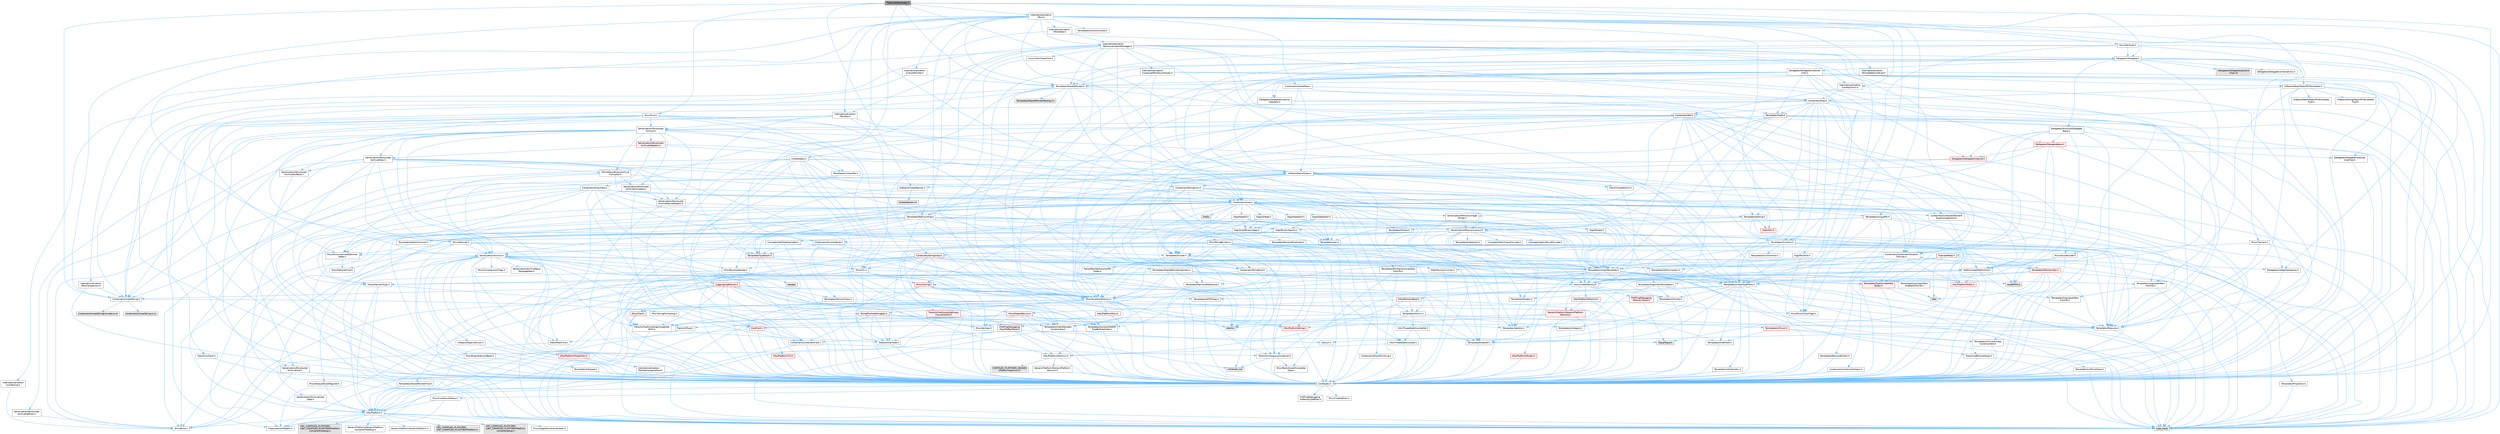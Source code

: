 digraph "TokenizedMessage.h"
{
 // INTERACTIVE_SVG=YES
 // LATEX_PDF_SIZE
  bgcolor="transparent";
  edge [fontname=Helvetica,fontsize=10,labelfontname=Helvetica,labelfontsize=10];
  node [fontname=Helvetica,fontsize=10,shape=box,height=0.2,width=0.4];
  Node1 [id="Node000001",label="TokenizedMessage.h",height=0.2,width=0.4,color="gray40", fillcolor="grey60", style="filled", fontcolor="black",tooltip=" "];
  Node1 -> Node2 [id="edge1_Node000001_Node000002",color="steelblue1",style="solid",tooltip=" "];
  Node2 [id="Node000002",label="Containers/Array.h",height=0.2,width=0.4,color="grey40", fillcolor="white", style="filled",URL="$df/dd0/Array_8h.html",tooltip=" "];
  Node2 -> Node3 [id="edge2_Node000002_Node000003",color="steelblue1",style="solid",tooltip=" "];
  Node3 [id="Node000003",label="CoreTypes.h",height=0.2,width=0.4,color="grey40", fillcolor="white", style="filled",URL="$dc/dec/CoreTypes_8h.html",tooltip=" "];
  Node3 -> Node4 [id="edge3_Node000003_Node000004",color="steelblue1",style="solid",tooltip=" "];
  Node4 [id="Node000004",label="HAL/Platform.h",height=0.2,width=0.4,color="grey40", fillcolor="white", style="filled",URL="$d9/dd0/Platform_8h.html",tooltip=" "];
  Node4 -> Node5 [id="edge4_Node000004_Node000005",color="steelblue1",style="solid",tooltip=" "];
  Node5 [id="Node000005",label="Misc/Build.h",height=0.2,width=0.4,color="grey40", fillcolor="white", style="filled",URL="$d3/dbb/Build_8h.html",tooltip=" "];
  Node4 -> Node6 [id="edge5_Node000004_Node000006",color="steelblue1",style="solid",tooltip=" "];
  Node6 [id="Node000006",label="Misc/LargeWorldCoordinates.h",height=0.2,width=0.4,color="grey40", fillcolor="white", style="filled",URL="$d2/dcb/LargeWorldCoordinates_8h.html",tooltip=" "];
  Node4 -> Node7 [id="edge6_Node000004_Node000007",color="steelblue1",style="solid",tooltip=" "];
  Node7 [id="Node000007",label="type_traits",height=0.2,width=0.4,color="grey60", fillcolor="#E0E0E0", style="filled",tooltip=" "];
  Node4 -> Node8 [id="edge7_Node000004_Node000008",color="steelblue1",style="solid",tooltip=" "];
  Node8 [id="Node000008",label="PreprocessorHelpers.h",height=0.2,width=0.4,color="grey40", fillcolor="white", style="filled",URL="$db/ddb/PreprocessorHelpers_8h.html",tooltip=" "];
  Node4 -> Node9 [id="edge8_Node000004_Node000009",color="steelblue1",style="solid",tooltip=" "];
  Node9 [id="Node000009",label="UBT_COMPILED_PLATFORM\l/UBT_COMPILED_PLATFORMPlatform\lCompilerPreSetup.h",height=0.2,width=0.4,color="grey60", fillcolor="#E0E0E0", style="filled",tooltip=" "];
  Node4 -> Node10 [id="edge9_Node000004_Node000010",color="steelblue1",style="solid",tooltip=" "];
  Node10 [id="Node000010",label="GenericPlatform/GenericPlatform\lCompilerPreSetup.h",height=0.2,width=0.4,color="grey40", fillcolor="white", style="filled",URL="$d9/dc8/GenericPlatformCompilerPreSetup_8h.html",tooltip=" "];
  Node4 -> Node11 [id="edge10_Node000004_Node000011",color="steelblue1",style="solid",tooltip=" "];
  Node11 [id="Node000011",label="GenericPlatform/GenericPlatform.h",height=0.2,width=0.4,color="grey40", fillcolor="white", style="filled",URL="$d6/d84/GenericPlatform_8h.html",tooltip=" "];
  Node4 -> Node12 [id="edge11_Node000004_Node000012",color="steelblue1",style="solid",tooltip=" "];
  Node12 [id="Node000012",label="UBT_COMPILED_PLATFORM\l/UBT_COMPILED_PLATFORMPlatform.h",height=0.2,width=0.4,color="grey60", fillcolor="#E0E0E0", style="filled",tooltip=" "];
  Node4 -> Node13 [id="edge12_Node000004_Node000013",color="steelblue1",style="solid",tooltip=" "];
  Node13 [id="Node000013",label="UBT_COMPILED_PLATFORM\l/UBT_COMPILED_PLATFORMPlatform\lCompilerSetup.h",height=0.2,width=0.4,color="grey60", fillcolor="#E0E0E0", style="filled",tooltip=" "];
  Node3 -> Node14 [id="edge13_Node000003_Node000014",color="steelblue1",style="solid",tooltip=" "];
  Node14 [id="Node000014",label="ProfilingDebugging\l/UMemoryDefines.h",height=0.2,width=0.4,color="grey40", fillcolor="white", style="filled",URL="$d2/da2/UMemoryDefines_8h.html",tooltip=" "];
  Node3 -> Node15 [id="edge14_Node000003_Node000015",color="steelblue1",style="solid",tooltip=" "];
  Node15 [id="Node000015",label="Misc/CoreMiscDefines.h",height=0.2,width=0.4,color="grey40", fillcolor="white", style="filled",URL="$da/d38/CoreMiscDefines_8h.html",tooltip=" "];
  Node15 -> Node4 [id="edge15_Node000015_Node000004",color="steelblue1",style="solid",tooltip=" "];
  Node15 -> Node8 [id="edge16_Node000015_Node000008",color="steelblue1",style="solid",tooltip=" "];
  Node3 -> Node16 [id="edge17_Node000003_Node000016",color="steelblue1",style="solid",tooltip=" "];
  Node16 [id="Node000016",label="Misc/CoreDefines.h",height=0.2,width=0.4,color="grey40", fillcolor="white", style="filled",URL="$d3/dd2/CoreDefines_8h.html",tooltip=" "];
  Node2 -> Node17 [id="edge18_Node000002_Node000017",color="steelblue1",style="solid",tooltip=" "];
  Node17 [id="Node000017",label="Misc/AssertionMacros.h",height=0.2,width=0.4,color="grey40", fillcolor="white", style="filled",URL="$d0/dfa/AssertionMacros_8h.html",tooltip=" "];
  Node17 -> Node3 [id="edge19_Node000017_Node000003",color="steelblue1",style="solid",tooltip=" "];
  Node17 -> Node4 [id="edge20_Node000017_Node000004",color="steelblue1",style="solid",tooltip=" "];
  Node17 -> Node18 [id="edge21_Node000017_Node000018",color="steelblue1",style="solid",tooltip=" "];
  Node18 [id="Node000018",label="HAL/PlatformMisc.h",height=0.2,width=0.4,color="red", fillcolor="#FFF0F0", style="filled",URL="$d0/df5/PlatformMisc_8h.html",tooltip=" "];
  Node18 -> Node3 [id="edge22_Node000018_Node000003",color="steelblue1",style="solid",tooltip=" "];
  Node18 -> Node46 [id="edge23_Node000018_Node000046",color="steelblue1",style="solid",tooltip=" "];
  Node46 [id="Node000046",label="ProfilingDebugging\l/CpuProfilerTrace.h",height=0.2,width=0.4,color="red", fillcolor="#FFF0F0", style="filled",URL="$da/dcb/CpuProfilerTrace_8h.html",tooltip=" "];
  Node46 -> Node3 [id="edge24_Node000046_Node000003",color="steelblue1",style="solid",tooltip=" "];
  Node46 -> Node26 [id="edge25_Node000046_Node000026",color="steelblue1",style="solid",tooltip=" "];
  Node26 [id="Node000026",label="Containers/ContainersFwd.h",height=0.2,width=0.4,color="grey40", fillcolor="white", style="filled",URL="$d4/d0a/ContainersFwd_8h.html",tooltip=" "];
  Node26 -> Node4 [id="edge26_Node000026_Node000004",color="steelblue1",style="solid",tooltip=" "];
  Node26 -> Node3 [id="edge27_Node000026_Node000003",color="steelblue1",style="solid",tooltip=" "];
  Node26 -> Node23 [id="edge28_Node000026_Node000023",color="steelblue1",style="solid",tooltip=" "];
  Node23 [id="Node000023",label="Traits/IsContiguousContainer.h",height=0.2,width=0.4,color="grey40", fillcolor="white", style="filled",URL="$d5/d3c/IsContiguousContainer_8h.html",tooltip=" "];
  Node23 -> Node3 [id="edge29_Node000023_Node000003",color="steelblue1",style="solid",tooltip=" "];
  Node23 -> Node24 [id="edge30_Node000023_Node000024",color="steelblue1",style="solid",tooltip=" "];
  Node24 [id="Node000024",label="Misc/StaticAssertComplete\lType.h",height=0.2,width=0.4,color="grey40", fillcolor="white", style="filled",URL="$d5/d4e/StaticAssertCompleteType_8h.html",tooltip=" "];
  Node23 -> Node22 [id="edge31_Node000023_Node000022",color="steelblue1",style="solid",tooltip=" "];
  Node22 [id="Node000022",label="initializer_list",height=0.2,width=0.4,color="grey60", fillcolor="#E0E0E0", style="filled",tooltip=" "];
  Node46 -> Node47 [id="edge32_Node000046_Node000047",color="steelblue1",style="solid",tooltip=" "];
  Node47 [id="Node000047",label="HAL/PlatformAtomics.h",height=0.2,width=0.4,color="grey40", fillcolor="white", style="filled",URL="$d3/d36/PlatformAtomics_8h.html",tooltip=" "];
  Node47 -> Node3 [id="edge33_Node000047_Node000003",color="steelblue1",style="solid",tooltip=" "];
  Node47 -> Node48 [id="edge34_Node000047_Node000048",color="steelblue1",style="solid",tooltip=" "];
  Node48 [id="Node000048",label="GenericPlatform/GenericPlatform\lAtomics.h",height=0.2,width=0.4,color="grey40", fillcolor="white", style="filled",URL="$da/d72/GenericPlatformAtomics_8h.html",tooltip=" "];
  Node48 -> Node3 [id="edge35_Node000048_Node000003",color="steelblue1",style="solid",tooltip=" "];
  Node47 -> Node49 [id="edge36_Node000047_Node000049",color="steelblue1",style="solid",tooltip=" "];
  Node49 [id="Node000049",label="COMPILED_PLATFORM_HEADER\l(PlatformAtomics.h)",height=0.2,width=0.4,color="grey60", fillcolor="#E0E0E0", style="filled",tooltip=" "];
  Node46 -> Node8 [id="edge37_Node000046_Node000008",color="steelblue1",style="solid",tooltip=" "];
  Node46 -> Node5 [id="edge38_Node000046_Node000005",color="steelblue1",style="solid",tooltip=" "];
  Node46 -> Node53 [id="edge39_Node000046_Node000053",color="steelblue1",style="solid",tooltip=" "];
  Node53 [id="Node000053",label="Trace/Trace.h",height=0.2,width=0.4,color="grey60", fillcolor="#E0E0E0", style="filled",tooltip=" "];
  Node17 -> Node8 [id="edge40_Node000017_Node000008",color="steelblue1",style="solid",tooltip=" "];
  Node17 -> Node54 [id="edge41_Node000017_Node000054",color="steelblue1",style="solid",tooltip=" "];
  Node54 [id="Node000054",label="Templates/EnableIf.h",height=0.2,width=0.4,color="grey40", fillcolor="white", style="filled",URL="$d7/d60/EnableIf_8h.html",tooltip=" "];
  Node54 -> Node3 [id="edge42_Node000054_Node000003",color="steelblue1",style="solid",tooltip=" "];
  Node17 -> Node55 [id="edge43_Node000017_Node000055",color="steelblue1",style="solid",tooltip=" "];
  Node55 [id="Node000055",label="Templates/IsArrayOrRefOf\lTypeByPredicate.h",height=0.2,width=0.4,color="grey40", fillcolor="white", style="filled",URL="$d6/da1/IsArrayOrRefOfTypeByPredicate_8h.html",tooltip=" "];
  Node55 -> Node3 [id="edge44_Node000055_Node000003",color="steelblue1",style="solid",tooltip=" "];
  Node17 -> Node56 [id="edge45_Node000017_Node000056",color="steelblue1",style="solid",tooltip=" "];
  Node56 [id="Node000056",label="Templates/IsValidVariadic\lFunctionArg.h",height=0.2,width=0.4,color="grey40", fillcolor="white", style="filled",URL="$d0/dc8/IsValidVariadicFunctionArg_8h.html",tooltip=" "];
  Node56 -> Node3 [id="edge46_Node000056_Node000003",color="steelblue1",style="solid",tooltip=" "];
  Node56 -> Node57 [id="edge47_Node000056_Node000057",color="steelblue1",style="solid",tooltip=" "];
  Node57 [id="Node000057",label="IsEnum.h",height=0.2,width=0.4,color="grey40", fillcolor="white", style="filled",URL="$d4/de5/IsEnum_8h.html",tooltip=" "];
  Node56 -> Node7 [id="edge48_Node000056_Node000007",color="steelblue1",style="solid",tooltip=" "];
  Node17 -> Node58 [id="edge49_Node000017_Node000058",color="steelblue1",style="solid",tooltip=" "];
  Node58 [id="Node000058",label="Traits/IsCharEncodingCompatible\lWith.h",height=0.2,width=0.4,color="grey40", fillcolor="white", style="filled",URL="$df/dd1/IsCharEncodingCompatibleWith_8h.html",tooltip=" "];
  Node58 -> Node7 [id="edge50_Node000058_Node000007",color="steelblue1",style="solid",tooltip=" "];
  Node58 -> Node59 [id="edge51_Node000058_Node000059",color="steelblue1",style="solid",tooltip=" "];
  Node59 [id="Node000059",label="Traits/IsCharType.h",height=0.2,width=0.4,color="grey40", fillcolor="white", style="filled",URL="$db/d51/IsCharType_8h.html",tooltip=" "];
  Node59 -> Node3 [id="edge52_Node000059_Node000003",color="steelblue1",style="solid",tooltip=" "];
  Node17 -> Node60 [id="edge53_Node000017_Node000060",color="steelblue1",style="solid",tooltip=" "];
  Node60 [id="Node000060",label="Misc/VarArgs.h",height=0.2,width=0.4,color="grey40", fillcolor="white", style="filled",URL="$d5/d6f/VarArgs_8h.html",tooltip=" "];
  Node60 -> Node3 [id="edge54_Node000060_Node000003",color="steelblue1",style="solid",tooltip=" "];
  Node17 -> Node61 [id="edge55_Node000017_Node000061",color="steelblue1",style="solid",tooltip=" "];
  Node61 [id="Node000061",label="String/FormatStringSan.h",height=0.2,width=0.4,color="red", fillcolor="#FFF0F0", style="filled",URL="$d3/d8b/FormatStringSan_8h.html",tooltip=" "];
  Node61 -> Node7 [id="edge56_Node000061_Node000007",color="steelblue1",style="solid",tooltip=" "];
  Node61 -> Node3 [id="edge57_Node000061_Node000003",color="steelblue1",style="solid",tooltip=" "];
  Node61 -> Node62 [id="edge58_Node000061_Node000062",color="steelblue1",style="solid",tooltip=" "];
  Node62 [id="Node000062",label="Templates/Requires.h",height=0.2,width=0.4,color="grey40", fillcolor="white", style="filled",URL="$dc/d96/Requires_8h.html",tooltip=" "];
  Node62 -> Node54 [id="edge59_Node000062_Node000054",color="steelblue1",style="solid",tooltip=" "];
  Node62 -> Node7 [id="edge60_Node000062_Node000007",color="steelblue1",style="solid",tooltip=" "];
  Node61 -> Node63 [id="edge61_Node000061_Node000063",color="steelblue1",style="solid",tooltip=" "];
  Node63 [id="Node000063",label="Templates/Identity.h",height=0.2,width=0.4,color="grey40", fillcolor="white", style="filled",URL="$d0/dd5/Identity_8h.html",tooltip=" "];
  Node61 -> Node56 [id="edge62_Node000061_Node000056",color="steelblue1",style="solid",tooltip=" "];
  Node61 -> Node59 [id="edge63_Node000061_Node000059",color="steelblue1",style="solid",tooltip=" "];
  Node61 -> Node26 [id="edge64_Node000061_Node000026",color="steelblue1",style="solid",tooltip=" "];
  Node17 -> Node67 [id="edge65_Node000017_Node000067",color="steelblue1",style="solid",tooltip=" "];
  Node67 [id="Node000067",label="atomic",height=0.2,width=0.4,color="grey60", fillcolor="#E0E0E0", style="filled",tooltip=" "];
  Node2 -> Node68 [id="edge66_Node000002_Node000068",color="steelblue1",style="solid",tooltip=" "];
  Node68 [id="Node000068",label="Misc/IntrusiveUnsetOptional\lState.h",height=0.2,width=0.4,color="grey40", fillcolor="white", style="filled",URL="$d2/d0a/IntrusiveUnsetOptionalState_8h.html",tooltip=" "];
  Node68 -> Node69 [id="edge67_Node000068_Node000069",color="steelblue1",style="solid",tooltip=" "];
  Node69 [id="Node000069",label="Misc/OptionalFwd.h",height=0.2,width=0.4,color="grey40", fillcolor="white", style="filled",URL="$dc/d50/OptionalFwd_8h.html",tooltip=" "];
  Node2 -> Node70 [id="edge68_Node000002_Node000070",color="steelblue1",style="solid",tooltip=" "];
  Node70 [id="Node000070",label="Misc/ReverseIterate.h",height=0.2,width=0.4,color="grey40", fillcolor="white", style="filled",URL="$db/de3/ReverseIterate_8h.html",tooltip=" "];
  Node70 -> Node4 [id="edge69_Node000070_Node000004",color="steelblue1",style="solid",tooltip=" "];
  Node70 -> Node71 [id="edge70_Node000070_Node000071",color="steelblue1",style="solid",tooltip=" "];
  Node71 [id="Node000071",label="iterator",height=0.2,width=0.4,color="grey60", fillcolor="#E0E0E0", style="filled",tooltip=" "];
  Node2 -> Node72 [id="edge71_Node000002_Node000072",color="steelblue1",style="solid",tooltip=" "];
  Node72 [id="Node000072",label="HAL/UnrealMemory.h",height=0.2,width=0.4,color="grey40", fillcolor="white", style="filled",URL="$d9/d96/UnrealMemory_8h.html",tooltip=" "];
  Node72 -> Node3 [id="edge72_Node000072_Node000003",color="steelblue1",style="solid",tooltip=" "];
  Node72 -> Node73 [id="edge73_Node000072_Node000073",color="steelblue1",style="solid",tooltip=" "];
  Node73 [id="Node000073",label="GenericPlatform/GenericPlatform\lMemory.h",height=0.2,width=0.4,color="red", fillcolor="#FFF0F0", style="filled",URL="$dd/d22/GenericPlatformMemory_8h.html",tooltip=" "];
  Node73 -> Node25 [id="edge74_Node000073_Node000025",color="steelblue1",style="solid",tooltip=" "];
  Node25 [id="Node000025",label="CoreFwd.h",height=0.2,width=0.4,color="red", fillcolor="#FFF0F0", style="filled",URL="$d1/d1e/CoreFwd_8h.html",tooltip=" "];
  Node25 -> Node3 [id="edge75_Node000025_Node000003",color="steelblue1",style="solid",tooltip=" "];
  Node25 -> Node26 [id="edge76_Node000025_Node000026",color="steelblue1",style="solid",tooltip=" "];
  Node25 -> Node27 [id="edge77_Node000025_Node000027",color="steelblue1",style="solid",tooltip=" "];
  Node27 [id="Node000027",label="Math/MathFwd.h",height=0.2,width=0.4,color="grey40", fillcolor="white", style="filled",URL="$d2/d10/MathFwd_8h.html",tooltip=" "];
  Node27 -> Node4 [id="edge78_Node000027_Node000004",color="steelblue1",style="solid",tooltip=" "];
  Node73 -> Node3 [id="edge79_Node000073_Node000003",color="steelblue1",style="solid",tooltip=" "];
  Node73 -> Node74 [id="edge80_Node000073_Node000074",color="steelblue1",style="solid",tooltip=" "];
  Node74 [id="Node000074",label="HAL/PlatformString.h",height=0.2,width=0.4,color="red", fillcolor="#FFF0F0", style="filled",URL="$db/db5/PlatformString_8h.html",tooltip=" "];
  Node74 -> Node3 [id="edge81_Node000074_Node000003",color="steelblue1",style="solid",tooltip=" "];
  Node72 -> Node76 [id="edge82_Node000072_Node000076",color="steelblue1",style="solid",tooltip=" "];
  Node76 [id="Node000076",label="HAL/MemoryBase.h",height=0.2,width=0.4,color="red", fillcolor="#FFF0F0", style="filled",URL="$d6/d9f/MemoryBase_8h.html",tooltip=" "];
  Node76 -> Node3 [id="edge83_Node000076_Node000003",color="steelblue1",style="solid",tooltip=" "];
  Node76 -> Node47 [id="edge84_Node000076_Node000047",color="steelblue1",style="solid",tooltip=" "];
  Node76 -> Node78 [id="edge85_Node000076_Node000078",color="steelblue1",style="solid",tooltip=" "];
  Node78 [id="Node000078",label="Misc/OutputDevice.h",height=0.2,width=0.4,color="red", fillcolor="#FFF0F0", style="filled",URL="$d7/d32/OutputDevice_8h.html",tooltip=" "];
  Node78 -> Node25 [id="edge86_Node000078_Node000025",color="steelblue1",style="solid",tooltip=" "];
  Node78 -> Node3 [id="edge87_Node000078_Node000003",color="steelblue1",style="solid",tooltip=" "];
  Node78 -> Node60 [id="edge88_Node000078_Node000060",color="steelblue1",style="solid",tooltip=" "];
  Node78 -> Node55 [id="edge89_Node000078_Node000055",color="steelblue1",style="solid",tooltip=" "];
  Node78 -> Node56 [id="edge90_Node000078_Node000056",color="steelblue1",style="solid",tooltip=" "];
  Node78 -> Node58 [id="edge91_Node000078_Node000058",color="steelblue1",style="solid",tooltip=" "];
  Node76 -> Node80 [id="edge92_Node000076_Node000080",color="steelblue1",style="solid",tooltip=" "];
  Node80 [id="Node000080",label="Templates/Atomic.h",height=0.2,width=0.4,color="grey40", fillcolor="white", style="filled",URL="$d3/d91/Atomic_8h.html",tooltip=" "];
  Node80 -> Node81 [id="edge93_Node000080_Node000081",color="steelblue1",style="solid",tooltip=" "];
  Node81 [id="Node000081",label="HAL/ThreadSafeCounter.h",height=0.2,width=0.4,color="grey40", fillcolor="white", style="filled",URL="$dc/dc9/ThreadSafeCounter_8h.html",tooltip=" "];
  Node81 -> Node3 [id="edge94_Node000081_Node000003",color="steelblue1",style="solid",tooltip=" "];
  Node81 -> Node47 [id="edge95_Node000081_Node000047",color="steelblue1",style="solid",tooltip=" "];
  Node80 -> Node82 [id="edge96_Node000080_Node000082",color="steelblue1",style="solid",tooltip=" "];
  Node82 [id="Node000082",label="HAL/ThreadSafeCounter64.h",height=0.2,width=0.4,color="grey40", fillcolor="white", style="filled",URL="$d0/d12/ThreadSafeCounter64_8h.html",tooltip=" "];
  Node82 -> Node3 [id="edge97_Node000082_Node000003",color="steelblue1",style="solid",tooltip=" "];
  Node82 -> Node81 [id="edge98_Node000082_Node000081",color="steelblue1",style="solid",tooltip=" "];
  Node80 -> Node83 [id="edge99_Node000080_Node000083",color="steelblue1",style="solid",tooltip=" "];
  Node83 [id="Node000083",label="Templates/IsIntegral.h",height=0.2,width=0.4,color="grey40", fillcolor="white", style="filled",URL="$da/d64/IsIntegral_8h.html",tooltip=" "];
  Node83 -> Node3 [id="edge100_Node000083_Node000003",color="steelblue1",style="solid",tooltip=" "];
  Node80 -> Node84 [id="edge101_Node000080_Node000084",color="steelblue1",style="solid",tooltip=" "];
  Node84 [id="Node000084",label="Templates/IsTrivial.h",height=0.2,width=0.4,color="red", fillcolor="#FFF0F0", style="filled",URL="$da/d4c/IsTrivial_8h.html",tooltip=" "];
  Node84 -> Node85 [id="edge102_Node000084_Node000085",color="steelblue1",style="solid",tooltip=" "];
  Node85 [id="Node000085",label="Templates/AndOrNot.h",height=0.2,width=0.4,color="grey40", fillcolor="white", style="filled",URL="$db/d0a/AndOrNot_8h.html",tooltip=" "];
  Node85 -> Node3 [id="edge103_Node000085_Node000003",color="steelblue1",style="solid",tooltip=" "];
  Node84 -> Node86 [id="edge104_Node000084_Node000086",color="steelblue1",style="solid",tooltip=" "];
  Node86 [id="Node000086",label="Templates/IsTriviallyCopy\lConstructible.h",height=0.2,width=0.4,color="grey40", fillcolor="white", style="filled",URL="$d3/d78/IsTriviallyCopyConstructible_8h.html",tooltip=" "];
  Node86 -> Node3 [id="edge105_Node000086_Node000003",color="steelblue1",style="solid",tooltip=" "];
  Node86 -> Node7 [id="edge106_Node000086_Node000007",color="steelblue1",style="solid",tooltip=" "];
  Node84 -> Node7 [id="edge107_Node000084_Node000007",color="steelblue1",style="solid",tooltip=" "];
  Node80 -> Node88 [id="edge108_Node000080_Node000088",color="steelblue1",style="solid",tooltip=" "];
  Node88 [id="Node000088",label="Traits/IntType.h",height=0.2,width=0.4,color="grey40", fillcolor="white", style="filled",URL="$d7/deb/IntType_8h.html",tooltip=" "];
  Node88 -> Node4 [id="edge109_Node000088_Node000004",color="steelblue1",style="solid",tooltip=" "];
  Node80 -> Node67 [id="edge110_Node000080_Node000067",color="steelblue1",style="solid",tooltip=" "];
  Node72 -> Node89 [id="edge111_Node000072_Node000089",color="steelblue1",style="solid",tooltip=" "];
  Node89 [id="Node000089",label="HAL/PlatformMemory.h",height=0.2,width=0.4,color="red", fillcolor="#FFF0F0", style="filled",URL="$de/d68/PlatformMemory_8h.html",tooltip=" "];
  Node89 -> Node3 [id="edge112_Node000089_Node000003",color="steelblue1",style="solid",tooltip=" "];
  Node89 -> Node73 [id="edge113_Node000089_Node000073",color="steelblue1",style="solid",tooltip=" "];
  Node72 -> Node91 [id="edge114_Node000072_Node000091",color="steelblue1",style="solid",tooltip=" "];
  Node91 [id="Node000091",label="ProfilingDebugging\l/MemoryTrace.h",height=0.2,width=0.4,color="red", fillcolor="#FFF0F0", style="filled",URL="$da/dd7/MemoryTrace_8h.html",tooltip=" "];
  Node91 -> Node4 [id="edge115_Node000091_Node000004",color="steelblue1",style="solid",tooltip=" "];
  Node91 -> Node42 [id="edge116_Node000091_Node000042",color="steelblue1",style="solid",tooltip=" "];
  Node42 [id="Node000042",label="Misc/EnumClassFlags.h",height=0.2,width=0.4,color="grey40", fillcolor="white", style="filled",URL="$d8/de7/EnumClassFlags_8h.html",tooltip=" "];
  Node91 -> Node53 [id="edge117_Node000091_Node000053",color="steelblue1",style="solid",tooltip=" "];
  Node72 -> Node92 [id="edge118_Node000072_Node000092",color="steelblue1",style="solid",tooltip=" "];
  Node92 [id="Node000092",label="Templates/IsPointer.h",height=0.2,width=0.4,color="grey40", fillcolor="white", style="filled",URL="$d7/d05/IsPointer_8h.html",tooltip=" "];
  Node92 -> Node3 [id="edge119_Node000092_Node000003",color="steelblue1",style="solid",tooltip=" "];
  Node2 -> Node93 [id="edge120_Node000002_Node000093",color="steelblue1",style="solid",tooltip=" "];
  Node93 [id="Node000093",label="Templates/UnrealTypeTraits.h",height=0.2,width=0.4,color="grey40", fillcolor="white", style="filled",URL="$d2/d2d/UnrealTypeTraits_8h.html",tooltip=" "];
  Node93 -> Node3 [id="edge121_Node000093_Node000003",color="steelblue1",style="solid",tooltip=" "];
  Node93 -> Node92 [id="edge122_Node000093_Node000092",color="steelblue1",style="solid",tooltip=" "];
  Node93 -> Node17 [id="edge123_Node000093_Node000017",color="steelblue1",style="solid",tooltip=" "];
  Node93 -> Node85 [id="edge124_Node000093_Node000085",color="steelblue1",style="solid",tooltip=" "];
  Node93 -> Node54 [id="edge125_Node000093_Node000054",color="steelblue1",style="solid",tooltip=" "];
  Node93 -> Node94 [id="edge126_Node000093_Node000094",color="steelblue1",style="solid",tooltip=" "];
  Node94 [id="Node000094",label="Templates/IsArithmetic.h",height=0.2,width=0.4,color="grey40", fillcolor="white", style="filled",URL="$d2/d5d/IsArithmetic_8h.html",tooltip=" "];
  Node94 -> Node3 [id="edge127_Node000094_Node000003",color="steelblue1",style="solid",tooltip=" "];
  Node93 -> Node57 [id="edge128_Node000093_Node000057",color="steelblue1",style="solid",tooltip=" "];
  Node93 -> Node95 [id="edge129_Node000093_Node000095",color="steelblue1",style="solid",tooltip=" "];
  Node95 [id="Node000095",label="Templates/Models.h",height=0.2,width=0.4,color="grey40", fillcolor="white", style="filled",URL="$d3/d0c/Models_8h.html",tooltip=" "];
  Node95 -> Node63 [id="edge130_Node000095_Node000063",color="steelblue1",style="solid",tooltip=" "];
  Node93 -> Node96 [id="edge131_Node000093_Node000096",color="steelblue1",style="solid",tooltip=" "];
  Node96 [id="Node000096",label="Templates/IsPODType.h",height=0.2,width=0.4,color="grey40", fillcolor="white", style="filled",URL="$d7/db1/IsPODType_8h.html",tooltip=" "];
  Node96 -> Node3 [id="edge132_Node000096_Node000003",color="steelblue1",style="solid",tooltip=" "];
  Node93 -> Node97 [id="edge133_Node000093_Node000097",color="steelblue1",style="solid",tooltip=" "];
  Node97 [id="Node000097",label="Templates/IsUECoreType.h",height=0.2,width=0.4,color="grey40", fillcolor="white", style="filled",URL="$d1/db8/IsUECoreType_8h.html",tooltip=" "];
  Node97 -> Node3 [id="edge134_Node000097_Node000003",color="steelblue1",style="solid",tooltip=" "];
  Node97 -> Node7 [id="edge135_Node000097_Node000007",color="steelblue1",style="solid",tooltip=" "];
  Node93 -> Node86 [id="edge136_Node000093_Node000086",color="steelblue1",style="solid",tooltip=" "];
  Node2 -> Node98 [id="edge137_Node000002_Node000098",color="steelblue1",style="solid",tooltip=" "];
  Node98 [id="Node000098",label="Templates/UnrealTemplate.h",height=0.2,width=0.4,color="grey40", fillcolor="white", style="filled",URL="$d4/d24/UnrealTemplate_8h.html",tooltip=" "];
  Node98 -> Node3 [id="edge138_Node000098_Node000003",color="steelblue1",style="solid",tooltip=" "];
  Node98 -> Node92 [id="edge139_Node000098_Node000092",color="steelblue1",style="solid",tooltip=" "];
  Node98 -> Node72 [id="edge140_Node000098_Node000072",color="steelblue1",style="solid",tooltip=" "];
  Node98 -> Node99 [id="edge141_Node000098_Node000099",color="steelblue1",style="solid",tooltip=" "];
  Node99 [id="Node000099",label="Templates/CopyQualifiers\lAndRefsFromTo.h",height=0.2,width=0.4,color="grey40", fillcolor="white", style="filled",URL="$d3/db3/CopyQualifiersAndRefsFromTo_8h.html",tooltip=" "];
  Node99 -> Node100 [id="edge142_Node000099_Node000100",color="steelblue1",style="solid",tooltip=" "];
  Node100 [id="Node000100",label="Templates/CopyQualifiers\lFromTo.h",height=0.2,width=0.4,color="grey40", fillcolor="white", style="filled",URL="$d5/db4/CopyQualifiersFromTo_8h.html",tooltip=" "];
  Node98 -> Node93 [id="edge143_Node000098_Node000093",color="steelblue1",style="solid",tooltip=" "];
  Node98 -> Node101 [id="edge144_Node000098_Node000101",color="steelblue1",style="solid",tooltip=" "];
  Node101 [id="Node000101",label="Templates/RemoveReference.h",height=0.2,width=0.4,color="grey40", fillcolor="white", style="filled",URL="$da/dbe/RemoveReference_8h.html",tooltip=" "];
  Node101 -> Node3 [id="edge145_Node000101_Node000003",color="steelblue1",style="solid",tooltip=" "];
  Node98 -> Node62 [id="edge146_Node000098_Node000062",color="steelblue1",style="solid",tooltip=" "];
  Node98 -> Node102 [id="edge147_Node000098_Node000102",color="steelblue1",style="solid",tooltip=" "];
  Node102 [id="Node000102",label="Templates/TypeCompatible\lBytes.h",height=0.2,width=0.4,color="red", fillcolor="#FFF0F0", style="filled",URL="$df/d0a/TypeCompatibleBytes_8h.html",tooltip=" "];
  Node102 -> Node3 [id="edge148_Node000102_Node000003",color="steelblue1",style="solid",tooltip=" "];
  Node102 -> Node31 [id="edge149_Node000102_Node000031",color="steelblue1",style="solid",tooltip=" "];
  Node31 [id="Node000031",label="new",height=0.2,width=0.4,color="grey60", fillcolor="#E0E0E0", style="filled",tooltip=" "];
  Node102 -> Node7 [id="edge150_Node000102_Node000007",color="steelblue1",style="solid",tooltip=" "];
  Node98 -> Node63 [id="edge151_Node000098_Node000063",color="steelblue1",style="solid",tooltip=" "];
  Node98 -> Node23 [id="edge152_Node000098_Node000023",color="steelblue1",style="solid",tooltip=" "];
  Node98 -> Node103 [id="edge153_Node000098_Node000103",color="steelblue1",style="solid",tooltip=" "];
  Node103 [id="Node000103",label="Traits/UseBitwiseSwap.h",height=0.2,width=0.4,color="grey40", fillcolor="white", style="filled",URL="$db/df3/UseBitwiseSwap_8h.html",tooltip=" "];
  Node103 -> Node3 [id="edge154_Node000103_Node000003",color="steelblue1",style="solid",tooltip=" "];
  Node103 -> Node7 [id="edge155_Node000103_Node000007",color="steelblue1",style="solid",tooltip=" "];
  Node98 -> Node7 [id="edge156_Node000098_Node000007",color="steelblue1",style="solid",tooltip=" "];
  Node2 -> Node104 [id="edge157_Node000002_Node000104",color="steelblue1",style="solid",tooltip=" "];
  Node104 [id="Node000104",label="Containers/AllowShrinking.h",height=0.2,width=0.4,color="grey40", fillcolor="white", style="filled",URL="$d7/d1a/AllowShrinking_8h.html",tooltip=" "];
  Node104 -> Node3 [id="edge158_Node000104_Node000003",color="steelblue1",style="solid",tooltip=" "];
  Node2 -> Node105 [id="edge159_Node000002_Node000105",color="steelblue1",style="solid",tooltip=" "];
  Node105 [id="Node000105",label="Containers/ContainerAllocation\lPolicies.h",height=0.2,width=0.4,color="grey40", fillcolor="white", style="filled",URL="$d7/dff/ContainerAllocationPolicies_8h.html",tooltip=" "];
  Node105 -> Node3 [id="edge160_Node000105_Node000003",color="steelblue1",style="solid",tooltip=" "];
  Node105 -> Node106 [id="edge161_Node000105_Node000106",color="steelblue1",style="solid",tooltip=" "];
  Node106 [id="Node000106",label="Containers/ContainerHelpers.h",height=0.2,width=0.4,color="grey40", fillcolor="white", style="filled",URL="$d7/d33/ContainerHelpers_8h.html",tooltip=" "];
  Node106 -> Node3 [id="edge162_Node000106_Node000003",color="steelblue1",style="solid",tooltip=" "];
  Node105 -> Node105 [id="edge163_Node000105_Node000105",color="steelblue1",style="solid",tooltip=" "];
  Node105 -> Node107 [id="edge164_Node000105_Node000107",color="steelblue1",style="solid",tooltip=" "];
  Node107 [id="Node000107",label="HAL/PlatformMath.h",height=0.2,width=0.4,color="red", fillcolor="#FFF0F0", style="filled",URL="$dc/d53/PlatformMath_8h.html",tooltip=" "];
  Node107 -> Node3 [id="edge165_Node000107_Node000003",color="steelblue1",style="solid",tooltip=" "];
  Node105 -> Node72 [id="edge166_Node000105_Node000072",color="steelblue1",style="solid",tooltip=" "];
  Node105 -> Node40 [id="edge167_Node000105_Node000040",color="steelblue1",style="solid",tooltip=" "];
  Node40 [id="Node000040",label="Math/NumericLimits.h",height=0.2,width=0.4,color="grey40", fillcolor="white", style="filled",URL="$df/d1b/NumericLimits_8h.html",tooltip=" "];
  Node40 -> Node3 [id="edge168_Node000040_Node000003",color="steelblue1",style="solid",tooltip=" "];
  Node105 -> Node17 [id="edge169_Node000105_Node000017",color="steelblue1",style="solid",tooltip=" "];
  Node105 -> Node115 [id="edge170_Node000105_Node000115",color="steelblue1",style="solid",tooltip=" "];
  Node115 [id="Node000115",label="Templates/IsPolymorphic.h",height=0.2,width=0.4,color="grey40", fillcolor="white", style="filled",URL="$dc/d20/IsPolymorphic_8h.html",tooltip=" "];
  Node105 -> Node116 [id="edge171_Node000105_Node000116",color="steelblue1",style="solid",tooltip=" "];
  Node116 [id="Node000116",label="Templates/MemoryOps.h",height=0.2,width=0.4,color="red", fillcolor="#FFF0F0", style="filled",URL="$db/dea/MemoryOps_8h.html",tooltip=" "];
  Node116 -> Node3 [id="edge172_Node000116_Node000003",color="steelblue1",style="solid",tooltip=" "];
  Node116 -> Node72 [id="edge173_Node000116_Node000072",color="steelblue1",style="solid",tooltip=" "];
  Node116 -> Node86 [id="edge174_Node000116_Node000086",color="steelblue1",style="solid",tooltip=" "];
  Node116 -> Node62 [id="edge175_Node000116_Node000062",color="steelblue1",style="solid",tooltip=" "];
  Node116 -> Node93 [id="edge176_Node000116_Node000093",color="steelblue1",style="solid",tooltip=" "];
  Node116 -> Node103 [id="edge177_Node000116_Node000103",color="steelblue1",style="solid",tooltip=" "];
  Node116 -> Node31 [id="edge178_Node000116_Node000031",color="steelblue1",style="solid",tooltip=" "];
  Node116 -> Node7 [id="edge179_Node000116_Node000007",color="steelblue1",style="solid",tooltip=" "];
  Node105 -> Node102 [id="edge180_Node000105_Node000102",color="steelblue1",style="solid",tooltip=" "];
  Node105 -> Node7 [id="edge181_Node000105_Node000007",color="steelblue1",style="solid",tooltip=" "];
  Node2 -> Node117 [id="edge182_Node000002_Node000117",color="steelblue1",style="solid",tooltip=" "];
  Node117 [id="Node000117",label="Containers/ContainerElement\lTypeCompatibility.h",height=0.2,width=0.4,color="grey40", fillcolor="white", style="filled",URL="$df/ddf/ContainerElementTypeCompatibility_8h.html",tooltip=" "];
  Node117 -> Node3 [id="edge183_Node000117_Node000003",color="steelblue1",style="solid",tooltip=" "];
  Node117 -> Node93 [id="edge184_Node000117_Node000093",color="steelblue1",style="solid",tooltip=" "];
  Node2 -> Node118 [id="edge185_Node000002_Node000118",color="steelblue1",style="solid",tooltip=" "];
  Node118 [id="Node000118",label="Serialization/Archive.h",height=0.2,width=0.4,color="grey40", fillcolor="white", style="filled",URL="$d7/d3b/Archive_8h.html",tooltip=" "];
  Node118 -> Node25 [id="edge186_Node000118_Node000025",color="steelblue1",style="solid",tooltip=" "];
  Node118 -> Node3 [id="edge187_Node000118_Node000003",color="steelblue1",style="solid",tooltip=" "];
  Node118 -> Node119 [id="edge188_Node000118_Node000119",color="steelblue1",style="solid",tooltip=" "];
  Node119 [id="Node000119",label="HAL/PlatformProperties.h",height=0.2,width=0.4,color="red", fillcolor="#FFF0F0", style="filled",URL="$d9/db0/PlatformProperties_8h.html",tooltip=" "];
  Node119 -> Node3 [id="edge189_Node000119_Node000003",color="steelblue1",style="solid",tooltip=" "];
  Node118 -> Node122 [id="edge190_Node000118_Node000122",color="steelblue1",style="solid",tooltip=" "];
  Node122 [id="Node000122",label="Internationalization\l/TextNamespaceFwd.h",height=0.2,width=0.4,color="grey40", fillcolor="white", style="filled",URL="$d8/d97/TextNamespaceFwd_8h.html",tooltip=" "];
  Node122 -> Node3 [id="edge191_Node000122_Node000003",color="steelblue1",style="solid",tooltip=" "];
  Node118 -> Node27 [id="edge192_Node000118_Node000027",color="steelblue1",style="solid",tooltip=" "];
  Node118 -> Node17 [id="edge193_Node000118_Node000017",color="steelblue1",style="solid",tooltip=" "];
  Node118 -> Node5 [id="edge194_Node000118_Node000005",color="steelblue1",style="solid",tooltip=" "];
  Node118 -> Node41 [id="edge195_Node000118_Node000041",color="steelblue1",style="solid",tooltip=" "];
  Node41 [id="Node000041",label="Misc/CompressionFlags.h",height=0.2,width=0.4,color="grey40", fillcolor="white", style="filled",URL="$d9/d76/CompressionFlags_8h.html",tooltip=" "];
  Node118 -> Node123 [id="edge196_Node000118_Node000123",color="steelblue1",style="solid",tooltip=" "];
  Node123 [id="Node000123",label="Misc/EngineVersionBase.h",height=0.2,width=0.4,color="grey40", fillcolor="white", style="filled",URL="$d5/d2b/EngineVersionBase_8h.html",tooltip=" "];
  Node123 -> Node3 [id="edge197_Node000123_Node000003",color="steelblue1",style="solid",tooltip=" "];
  Node118 -> Node60 [id="edge198_Node000118_Node000060",color="steelblue1",style="solid",tooltip=" "];
  Node118 -> Node124 [id="edge199_Node000118_Node000124",color="steelblue1",style="solid",tooltip=" "];
  Node124 [id="Node000124",label="Serialization/ArchiveCook\lData.h",height=0.2,width=0.4,color="grey40", fillcolor="white", style="filled",URL="$dc/db6/ArchiveCookData_8h.html",tooltip=" "];
  Node124 -> Node4 [id="edge200_Node000124_Node000004",color="steelblue1",style="solid",tooltip=" "];
  Node118 -> Node125 [id="edge201_Node000118_Node000125",color="steelblue1",style="solid",tooltip=" "];
  Node125 [id="Node000125",label="Serialization/ArchiveSave\lPackageData.h",height=0.2,width=0.4,color="grey40", fillcolor="white", style="filled",URL="$d1/d37/ArchiveSavePackageData_8h.html",tooltip=" "];
  Node118 -> Node54 [id="edge202_Node000118_Node000054",color="steelblue1",style="solid",tooltip=" "];
  Node118 -> Node55 [id="edge203_Node000118_Node000055",color="steelblue1",style="solid",tooltip=" "];
  Node118 -> Node126 [id="edge204_Node000118_Node000126",color="steelblue1",style="solid",tooltip=" "];
  Node126 [id="Node000126",label="Templates/IsEnumClass.h",height=0.2,width=0.4,color="grey40", fillcolor="white", style="filled",URL="$d7/d15/IsEnumClass_8h.html",tooltip=" "];
  Node126 -> Node3 [id="edge205_Node000126_Node000003",color="steelblue1",style="solid",tooltip=" "];
  Node126 -> Node85 [id="edge206_Node000126_Node000085",color="steelblue1",style="solid",tooltip=" "];
  Node118 -> Node112 [id="edge207_Node000118_Node000112",color="steelblue1",style="solid",tooltip=" "];
  Node112 [id="Node000112",label="Templates/IsSigned.h",height=0.2,width=0.4,color="grey40", fillcolor="white", style="filled",URL="$d8/dd8/IsSigned_8h.html",tooltip=" "];
  Node112 -> Node3 [id="edge208_Node000112_Node000003",color="steelblue1",style="solid",tooltip=" "];
  Node118 -> Node56 [id="edge209_Node000118_Node000056",color="steelblue1",style="solid",tooltip=" "];
  Node118 -> Node98 [id="edge210_Node000118_Node000098",color="steelblue1",style="solid",tooltip=" "];
  Node118 -> Node58 [id="edge211_Node000118_Node000058",color="steelblue1",style="solid",tooltip=" "];
  Node118 -> Node127 [id="edge212_Node000118_Node000127",color="steelblue1",style="solid",tooltip=" "];
  Node127 [id="Node000127",label="UObject/ObjectVersion.h",height=0.2,width=0.4,color="grey40", fillcolor="white", style="filled",URL="$da/d63/ObjectVersion_8h.html",tooltip=" "];
  Node127 -> Node3 [id="edge213_Node000127_Node000003",color="steelblue1",style="solid",tooltip=" "];
  Node2 -> Node128 [id="edge214_Node000002_Node000128",color="steelblue1",style="solid",tooltip=" "];
  Node128 [id="Node000128",label="Serialization/MemoryImage\lWriter.h",height=0.2,width=0.4,color="grey40", fillcolor="white", style="filled",URL="$d0/d08/MemoryImageWriter_8h.html",tooltip=" "];
  Node128 -> Node3 [id="edge215_Node000128_Node000003",color="steelblue1",style="solid",tooltip=" "];
  Node128 -> Node129 [id="edge216_Node000128_Node000129",color="steelblue1",style="solid",tooltip=" "];
  Node129 [id="Node000129",label="Serialization/MemoryLayout.h",height=0.2,width=0.4,color="grey40", fillcolor="white", style="filled",URL="$d7/d66/MemoryLayout_8h.html",tooltip=" "];
  Node129 -> Node130 [id="edge217_Node000129_Node000130",color="steelblue1",style="solid",tooltip=" "];
  Node130 [id="Node000130",label="Concepts/StaticClassProvider.h",height=0.2,width=0.4,color="grey40", fillcolor="white", style="filled",URL="$dd/d83/StaticClassProvider_8h.html",tooltip=" "];
  Node129 -> Node131 [id="edge218_Node000129_Node000131",color="steelblue1",style="solid",tooltip=" "];
  Node131 [id="Node000131",label="Concepts/StaticStructProvider.h",height=0.2,width=0.4,color="grey40", fillcolor="white", style="filled",URL="$d5/d77/StaticStructProvider_8h.html",tooltip=" "];
  Node129 -> Node132 [id="edge219_Node000129_Node000132",color="steelblue1",style="solid",tooltip=" "];
  Node132 [id="Node000132",label="Containers/EnumAsByte.h",height=0.2,width=0.4,color="grey40", fillcolor="white", style="filled",URL="$d6/d9a/EnumAsByte_8h.html",tooltip=" "];
  Node132 -> Node3 [id="edge220_Node000132_Node000003",color="steelblue1",style="solid",tooltip=" "];
  Node132 -> Node96 [id="edge221_Node000132_Node000096",color="steelblue1",style="solid",tooltip=" "];
  Node132 -> Node133 [id="edge222_Node000132_Node000133",color="steelblue1",style="solid",tooltip=" "];
  Node133 [id="Node000133",label="Templates/TypeHash.h",height=0.2,width=0.4,color="red", fillcolor="#FFF0F0", style="filled",URL="$d1/d62/TypeHash_8h.html",tooltip=" "];
  Node133 -> Node3 [id="edge223_Node000133_Node000003",color="steelblue1",style="solid",tooltip=" "];
  Node133 -> Node62 [id="edge224_Node000133_Node000062",color="steelblue1",style="solid",tooltip=" "];
  Node133 -> Node134 [id="edge225_Node000133_Node000134",color="steelblue1",style="solid",tooltip=" "];
  Node134 [id="Node000134",label="Misc/Crc.h",height=0.2,width=0.4,color="grey40", fillcolor="white", style="filled",URL="$d4/dd2/Crc_8h.html",tooltip=" "];
  Node134 -> Node3 [id="edge226_Node000134_Node000003",color="steelblue1",style="solid",tooltip=" "];
  Node134 -> Node74 [id="edge227_Node000134_Node000074",color="steelblue1",style="solid",tooltip=" "];
  Node134 -> Node17 [id="edge228_Node000134_Node000017",color="steelblue1",style="solid",tooltip=" "];
  Node134 -> Node135 [id="edge229_Node000134_Node000135",color="steelblue1",style="solid",tooltip=" "];
  Node135 [id="Node000135",label="Misc/CString.h",height=0.2,width=0.4,color="red", fillcolor="#FFF0F0", style="filled",URL="$d2/d49/CString_8h.html",tooltip=" "];
  Node135 -> Node3 [id="edge230_Node000135_Node000003",color="steelblue1",style="solid",tooltip=" "];
  Node135 -> Node74 [id="edge231_Node000135_Node000074",color="steelblue1",style="solid",tooltip=" "];
  Node135 -> Node17 [id="edge232_Node000135_Node000017",color="steelblue1",style="solid",tooltip=" "];
  Node135 -> Node136 [id="edge233_Node000135_Node000136",color="steelblue1",style="solid",tooltip=" "];
  Node136 [id="Node000136",label="Misc/Char.h",height=0.2,width=0.4,color="red", fillcolor="#FFF0F0", style="filled",URL="$d0/d58/Char_8h.html",tooltip=" "];
  Node136 -> Node3 [id="edge234_Node000136_Node000003",color="steelblue1",style="solid",tooltip=" "];
  Node136 -> Node88 [id="edge235_Node000136_Node000088",color="steelblue1",style="solid",tooltip=" "];
  Node136 -> Node7 [id="edge236_Node000136_Node000007",color="steelblue1",style="solid",tooltip=" "];
  Node135 -> Node60 [id="edge237_Node000135_Node000060",color="steelblue1",style="solid",tooltip=" "];
  Node135 -> Node55 [id="edge238_Node000135_Node000055",color="steelblue1",style="solid",tooltip=" "];
  Node135 -> Node56 [id="edge239_Node000135_Node000056",color="steelblue1",style="solid",tooltip=" "];
  Node135 -> Node58 [id="edge240_Node000135_Node000058",color="steelblue1",style="solid",tooltip=" "];
  Node134 -> Node136 [id="edge241_Node000134_Node000136",color="steelblue1",style="solid",tooltip=" "];
  Node134 -> Node93 [id="edge242_Node000134_Node000093",color="steelblue1",style="solid",tooltip=" "];
  Node134 -> Node59 [id="edge243_Node000134_Node000059",color="steelblue1",style="solid",tooltip=" "];
  Node133 -> Node7 [id="edge244_Node000133_Node000007",color="steelblue1",style="solid",tooltip=" "];
  Node129 -> Node20 [id="edge245_Node000129_Node000020",color="steelblue1",style="solid",tooltip=" "];
  Node20 [id="Node000020",label="Containers/StringFwd.h",height=0.2,width=0.4,color="grey40", fillcolor="white", style="filled",URL="$df/d37/StringFwd_8h.html",tooltip=" "];
  Node20 -> Node3 [id="edge246_Node000020_Node000003",color="steelblue1",style="solid",tooltip=" "];
  Node20 -> Node21 [id="edge247_Node000020_Node000021",color="steelblue1",style="solid",tooltip=" "];
  Node21 [id="Node000021",label="Traits/ElementType.h",height=0.2,width=0.4,color="grey40", fillcolor="white", style="filled",URL="$d5/d4f/ElementType_8h.html",tooltip=" "];
  Node21 -> Node4 [id="edge248_Node000021_Node000004",color="steelblue1",style="solid",tooltip=" "];
  Node21 -> Node22 [id="edge249_Node000021_Node000022",color="steelblue1",style="solid",tooltip=" "];
  Node21 -> Node7 [id="edge250_Node000021_Node000007",color="steelblue1",style="solid",tooltip=" "];
  Node20 -> Node23 [id="edge251_Node000020_Node000023",color="steelblue1",style="solid",tooltip=" "];
  Node129 -> Node72 [id="edge252_Node000129_Node000072",color="steelblue1",style="solid",tooltip=" "];
  Node129 -> Node140 [id="edge253_Node000129_Node000140",color="steelblue1",style="solid",tooltip=" "];
  Node140 [id="Node000140",label="Misc/DelayedAutoRegister.h",height=0.2,width=0.4,color="grey40", fillcolor="white", style="filled",URL="$d1/dda/DelayedAutoRegister_8h.html",tooltip=" "];
  Node140 -> Node4 [id="edge254_Node000140_Node000004",color="steelblue1",style="solid",tooltip=" "];
  Node129 -> Node54 [id="edge255_Node000129_Node000054",color="steelblue1",style="solid",tooltip=" "];
  Node129 -> Node141 [id="edge256_Node000129_Node000141",color="steelblue1",style="solid",tooltip=" "];
  Node141 [id="Node000141",label="Templates/IsAbstract.h",height=0.2,width=0.4,color="grey40", fillcolor="white", style="filled",URL="$d8/db7/IsAbstract_8h.html",tooltip=" "];
  Node129 -> Node115 [id="edge257_Node000129_Node000115",color="steelblue1",style="solid",tooltip=" "];
  Node129 -> Node95 [id="edge258_Node000129_Node000095",color="steelblue1",style="solid",tooltip=" "];
  Node129 -> Node98 [id="edge259_Node000129_Node000098",color="steelblue1",style="solid",tooltip=" "];
  Node2 -> Node142 [id="edge260_Node000002_Node000142",color="steelblue1",style="solid",tooltip=" "];
  Node142 [id="Node000142",label="Algo/Heapify.h",height=0.2,width=0.4,color="grey40", fillcolor="white", style="filled",URL="$d0/d2a/Heapify_8h.html",tooltip=" "];
  Node142 -> Node143 [id="edge261_Node000142_Node000143",color="steelblue1",style="solid",tooltip=" "];
  Node143 [id="Node000143",label="Algo/Impl/BinaryHeap.h",height=0.2,width=0.4,color="grey40", fillcolor="white", style="filled",URL="$d7/da3/Algo_2Impl_2BinaryHeap_8h.html",tooltip=" "];
  Node143 -> Node144 [id="edge262_Node000143_Node000144",color="steelblue1",style="solid",tooltip=" "];
  Node144 [id="Node000144",label="Templates/Invoke.h",height=0.2,width=0.4,color="grey40", fillcolor="white", style="filled",URL="$d7/deb/Invoke_8h.html",tooltip=" "];
  Node144 -> Node3 [id="edge263_Node000144_Node000003",color="steelblue1",style="solid",tooltip=" "];
  Node144 -> Node145 [id="edge264_Node000144_Node000145",color="steelblue1",style="solid",tooltip=" "];
  Node145 [id="Node000145",label="Traits/MemberFunctionPtr\lOuter.h",height=0.2,width=0.4,color="grey40", fillcolor="white", style="filled",URL="$db/da7/MemberFunctionPtrOuter_8h.html",tooltip=" "];
  Node144 -> Node98 [id="edge265_Node000144_Node000098",color="steelblue1",style="solid",tooltip=" "];
  Node144 -> Node7 [id="edge266_Node000144_Node000007",color="steelblue1",style="solid",tooltip=" "];
  Node143 -> Node146 [id="edge267_Node000143_Node000146",color="steelblue1",style="solid",tooltip=" "];
  Node146 [id="Node000146",label="Templates/Projection.h",height=0.2,width=0.4,color="grey40", fillcolor="white", style="filled",URL="$d7/df0/Projection_8h.html",tooltip=" "];
  Node146 -> Node7 [id="edge268_Node000146_Node000007",color="steelblue1",style="solid",tooltip=" "];
  Node143 -> Node147 [id="edge269_Node000143_Node000147",color="steelblue1",style="solid",tooltip=" "];
  Node147 [id="Node000147",label="Templates/ReversePredicate.h",height=0.2,width=0.4,color="grey40", fillcolor="white", style="filled",URL="$d8/d28/ReversePredicate_8h.html",tooltip=" "];
  Node147 -> Node144 [id="edge270_Node000147_Node000144",color="steelblue1",style="solid",tooltip=" "];
  Node147 -> Node98 [id="edge271_Node000147_Node000098",color="steelblue1",style="solid",tooltip=" "];
  Node143 -> Node7 [id="edge272_Node000143_Node000007",color="steelblue1",style="solid",tooltip=" "];
  Node142 -> Node148 [id="edge273_Node000142_Node000148",color="steelblue1",style="solid",tooltip=" "];
  Node148 [id="Node000148",label="Templates/IdentityFunctor.h",height=0.2,width=0.4,color="grey40", fillcolor="white", style="filled",URL="$d7/d2e/IdentityFunctor_8h.html",tooltip=" "];
  Node148 -> Node4 [id="edge274_Node000148_Node000004",color="steelblue1",style="solid",tooltip=" "];
  Node142 -> Node144 [id="edge275_Node000142_Node000144",color="steelblue1",style="solid",tooltip=" "];
  Node142 -> Node149 [id="edge276_Node000142_Node000149",color="steelblue1",style="solid",tooltip=" "];
  Node149 [id="Node000149",label="Templates/Less.h",height=0.2,width=0.4,color="grey40", fillcolor="white", style="filled",URL="$de/dc8/Less_8h.html",tooltip=" "];
  Node149 -> Node3 [id="edge277_Node000149_Node000003",color="steelblue1",style="solid",tooltip=" "];
  Node149 -> Node98 [id="edge278_Node000149_Node000098",color="steelblue1",style="solid",tooltip=" "];
  Node142 -> Node98 [id="edge279_Node000142_Node000098",color="steelblue1",style="solid",tooltip=" "];
  Node2 -> Node150 [id="edge280_Node000002_Node000150",color="steelblue1",style="solid",tooltip=" "];
  Node150 [id="Node000150",label="Algo/HeapSort.h",height=0.2,width=0.4,color="grey40", fillcolor="white", style="filled",URL="$d3/d92/HeapSort_8h.html",tooltip=" "];
  Node150 -> Node143 [id="edge281_Node000150_Node000143",color="steelblue1",style="solid",tooltip=" "];
  Node150 -> Node148 [id="edge282_Node000150_Node000148",color="steelblue1",style="solid",tooltip=" "];
  Node150 -> Node149 [id="edge283_Node000150_Node000149",color="steelblue1",style="solid",tooltip=" "];
  Node150 -> Node98 [id="edge284_Node000150_Node000098",color="steelblue1",style="solid",tooltip=" "];
  Node2 -> Node151 [id="edge285_Node000002_Node000151",color="steelblue1",style="solid",tooltip=" "];
  Node151 [id="Node000151",label="Algo/IsHeap.h",height=0.2,width=0.4,color="grey40", fillcolor="white", style="filled",URL="$de/d32/IsHeap_8h.html",tooltip=" "];
  Node151 -> Node143 [id="edge286_Node000151_Node000143",color="steelblue1",style="solid",tooltip=" "];
  Node151 -> Node148 [id="edge287_Node000151_Node000148",color="steelblue1",style="solid",tooltip=" "];
  Node151 -> Node144 [id="edge288_Node000151_Node000144",color="steelblue1",style="solid",tooltip=" "];
  Node151 -> Node149 [id="edge289_Node000151_Node000149",color="steelblue1",style="solid",tooltip=" "];
  Node151 -> Node98 [id="edge290_Node000151_Node000098",color="steelblue1",style="solid",tooltip=" "];
  Node2 -> Node143 [id="edge291_Node000002_Node000143",color="steelblue1",style="solid",tooltip=" "];
  Node2 -> Node152 [id="edge292_Node000002_Node000152",color="steelblue1",style="solid",tooltip=" "];
  Node152 [id="Node000152",label="Algo/StableSort.h",height=0.2,width=0.4,color="grey40", fillcolor="white", style="filled",URL="$d7/d3c/StableSort_8h.html",tooltip=" "];
  Node152 -> Node153 [id="edge293_Node000152_Node000153",color="steelblue1",style="solid",tooltip=" "];
  Node153 [id="Node000153",label="Algo/BinarySearch.h",height=0.2,width=0.4,color="grey40", fillcolor="white", style="filled",URL="$db/db4/BinarySearch_8h.html",tooltip=" "];
  Node153 -> Node148 [id="edge294_Node000153_Node000148",color="steelblue1",style="solid",tooltip=" "];
  Node153 -> Node144 [id="edge295_Node000153_Node000144",color="steelblue1",style="solid",tooltip=" "];
  Node153 -> Node149 [id="edge296_Node000153_Node000149",color="steelblue1",style="solid",tooltip=" "];
  Node152 -> Node154 [id="edge297_Node000152_Node000154",color="steelblue1",style="solid",tooltip=" "];
  Node154 [id="Node000154",label="Algo/Rotate.h",height=0.2,width=0.4,color="grey40", fillcolor="white", style="filled",URL="$dd/da7/Rotate_8h.html",tooltip=" "];
  Node154 -> Node98 [id="edge298_Node000154_Node000098",color="steelblue1",style="solid",tooltip=" "];
  Node152 -> Node148 [id="edge299_Node000152_Node000148",color="steelblue1",style="solid",tooltip=" "];
  Node152 -> Node144 [id="edge300_Node000152_Node000144",color="steelblue1",style="solid",tooltip=" "];
  Node152 -> Node149 [id="edge301_Node000152_Node000149",color="steelblue1",style="solid",tooltip=" "];
  Node152 -> Node98 [id="edge302_Node000152_Node000098",color="steelblue1",style="solid",tooltip=" "];
  Node2 -> Node155 [id="edge303_Node000002_Node000155",color="steelblue1",style="solid",tooltip=" "];
  Node155 [id="Node000155",label="Concepts/GetTypeHashable.h",height=0.2,width=0.4,color="grey40", fillcolor="white", style="filled",URL="$d3/da2/GetTypeHashable_8h.html",tooltip=" "];
  Node155 -> Node3 [id="edge304_Node000155_Node000003",color="steelblue1",style="solid",tooltip=" "];
  Node155 -> Node133 [id="edge305_Node000155_Node000133",color="steelblue1",style="solid",tooltip=" "];
  Node2 -> Node148 [id="edge306_Node000002_Node000148",color="steelblue1",style="solid",tooltip=" "];
  Node2 -> Node144 [id="edge307_Node000002_Node000144",color="steelblue1",style="solid",tooltip=" "];
  Node2 -> Node149 [id="edge308_Node000002_Node000149",color="steelblue1",style="solid",tooltip=" "];
  Node2 -> Node156 [id="edge309_Node000002_Node000156",color="steelblue1",style="solid",tooltip=" "];
  Node156 [id="Node000156",label="Templates/LosesQualifiers\lFromTo.h",height=0.2,width=0.4,color="grey40", fillcolor="white", style="filled",URL="$d2/db3/LosesQualifiersFromTo_8h.html",tooltip=" "];
  Node156 -> Node100 [id="edge310_Node000156_Node000100",color="steelblue1",style="solid",tooltip=" "];
  Node156 -> Node7 [id="edge311_Node000156_Node000007",color="steelblue1",style="solid",tooltip=" "];
  Node2 -> Node62 [id="edge312_Node000002_Node000062",color="steelblue1",style="solid",tooltip=" "];
  Node2 -> Node157 [id="edge313_Node000002_Node000157",color="steelblue1",style="solid",tooltip=" "];
  Node157 [id="Node000157",label="Templates/Sorting.h",height=0.2,width=0.4,color="grey40", fillcolor="white", style="filled",URL="$d3/d9e/Sorting_8h.html",tooltip=" "];
  Node157 -> Node3 [id="edge314_Node000157_Node000003",color="steelblue1",style="solid",tooltip=" "];
  Node157 -> Node153 [id="edge315_Node000157_Node000153",color="steelblue1",style="solid",tooltip=" "];
  Node157 -> Node158 [id="edge316_Node000157_Node000158",color="steelblue1",style="solid",tooltip=" "];
  Node158 [id="Node000158",label="Algo/Sort.h",height=0.2,width=0.4,color="red", fillcolor="#FFF0F0", style="filled",URL="$d1/d87/Sort_8h.html",tooltip=" "];
  Node157 -> Node107 [id="edge317_Node000157_Node000107",color="steelblue1",style="solid",tooltip=" "];
  Node157 -> Node149 [id="edge318_Node000157_Node000149",color="steelblue1",style="solid",tooltip=" "];
  Node2 -> Node161 [id="edge319_Node000002_Node000161",color="steelblue1",style="solid",tooltip=" "];
  Node161 [id="Node000161",label="Templates/AlignmentTemplates.h",height=0.2,width=0.4,color="grey40", fillcolor="white", style="filled",URL="$dd/d32/AlignmentTemplates_8h.html",tooltip=" "];
  Node161 -> Node3 [id="edge320_Node000161_Node000003",color="steelblue1",style="solid",tooltip=" "];
  Node161 -> Node83 [id="edge321_Node000161_Node000083",color="steelblue1",style="solid",tooltip=" "];
  Node161 -> Node92 [id="edge322_Node000161_Node000092",color="steelblue1",style="solid",tooltip=" "];
  Node2 -> Node21 [id="edge323_Node000002_Node000021",color="steelblue1",style="solid",tooltip=" "];
  Node2 -> Node113 [id="edge324_Node000002_Node000113",color="steelblue1",style="solid",tooltip=" "];
  Node113 [id="Node000113",label="limits",height=0.2,width=0.4,color="grey60", fillcolor="#E0E0E0", style="filled",tooltip=" "];
  Node2 -> Node7 [id="edge325_Node000002_Node000007",color="steelblue1",style="solid",tooltip=" "];
  Node1 -> Node162 [id="edge326_Node000001_Node000162",color="steelblue1",style="solid",tooltip=" "];
  Node162 [id="Node000162",label="Containers/UnrealString.h",height=0.2,width=0.4,color="grey40", fillcolor="white", style="filled",URL="$d5/dba/UnrealString_8h.html",tooltip=" "];
  Node162 -> Node163 [id="edge327_Node000162_Node000163",color="steelblue1",style="solid",tooltip=" "];
  Node163 [id="Node000163",label="Containers/UnrealStringIncludes.h.inl",height=0.2,width=0.4,color="grey60", fillcolor="#E0E0E0", style="filled",tooltip=" "];
  Node162 -> Node164 [id="edge328_Node000162_Node000164",color="steelblue1",style="solid",tooltip=" "];
  Node164 [id="Node000164",label="Containers/UnrealString.h.inl",height=0.2,width=0.4,color="grey60", fillcolor="#E0E0E0", style="filled",tooltip=" "];
  Node162 -> Node165 [id="edge329_Node000162_Node000165",color="steelblue1",style="solid",tooltip=" "];
  Node165 [id="Node000165",label="Misc/StringFormatArg.h",height=0.2,width=0.4,color="grey40", fillcolor="white", style="filled",URL="$d2/d16/StringFormatArg_8h.html",tooltip=" "];
  Node165 -> Node26 [id="edge330_Node000165_Node000026",color="steelblue1",style="solid",tooltip=" "];
  Node1 -> Node3 [id="edge331_Node000001_Node000003",color="steelblue1",style="solid",tooltip=" "];
  Node1 -> Node166 [id="edge332_Node000001_Node000166",color="steelblue1",style="solid",tooltip=" "];
  Node166 [id="Node000166",label="Delegates/Delegate.h",height=0.2,width=0.4,color="grey40", fillcolor="white", style="filled",URL="$d4/d80/Delegate_8h.html",tooltip=" "];
  Node166 -> Node3 [id="edge333_Node000166_Node000003",color="steelblue1",style="solid",tooltip=" "];
  Node166 -> Node17 [id="edge334_Node000166_Node000017",color="steelblue1",style="solid",tooltip=" "];
  Node166 -> Node167 [id="edge335_Node000166_Node000167",color="steelblue1",style="solid",tooltip=" "];
  Node167 [id="Node000167",label="UObject/NameTypes.h",height=0.2,width=0.4,color="grey40", fillcolor="white", style="filled",URL="$d6/d35/NameTypes_8h.html",tooltip=" "];
  Node167 -> Node3 [id="edge336_Node000167_Node000003",color="steelblue1",style="solid",tooltip=" "];
  Node167 -> Node17 [id="edge337_Node000167_Node000017",color="steelblue1",style="solid",tooltip=" "];
  Node167 -> Node72 [id="edge338_Node000167_Node000072",color="steelblue1",style="solid",tooltip=" "];
  Node167 -> Node93 [id="edge339_Node000167_Node000093",color="steelblue1",style="solid",tooltip=" "];
  Node167 -> Node98 [id="edge340_Node000167_Node000098",color="steelblue1",style="solid",tooltip=" "];
  Node167 -> Node162 [id="edge341_Node000167_Node000162",color="steelblue1",style="solid",tooltip=" "];
  Node167 -> Node168 [id="edge342_Node000167_Node000168",color="steelblue1",style="solid",tooltip=" "];
  Node168 [id="Node000168",label="HAL/CriticalSection.h",height=0.2,width=0.4,color="grey40", fillcolor="white", style="filled",URL="$d6/d90/CriticalSection_8h.html",tooltip=" "];
  Node168 -> Node169 [id="edge343_Node000168_Node000169",color="steelblue1",style="solid",tooltip=" "];
  Node169 [id="Node000169",label="HAL/PlatformMutex.h",height=0.2,width=0.4,color="red", fillcolor="#FFF0F0", style="filled",URL="$d9/d0b/PlatformMutex_8h.html",tooltip=" "];
  Node169 -> Node3 [id="edge344_Node000169_Node000003",color="steelblue1",style="solid",tooltip=" "];
  Node167 -> Node171 [id="edge345_Node000167_Node000171",color="steelblue1",style="solid",tooltip=" "];
  Node171 [id="Node000171",label="Containers/StringConv.h",height=0.2,width=0.4,color="grey40", fillcolor="white", style="filled",URL="$d3/ddf/StringConv_8h.html",tooltip=" "];
  Node171 -> Node3 [id="edge346_Node000171_Node000003",color="steelblue1",style="solid",tooltip=" "];
  Node171 -> Node17 [id="edge347_Node000171_Node000017",color="steelblue1",style="solid",tooltip=" "];
  Node171 -> Node105 [id="edge348_Node000171_Node000105",color="steelblue1",style="solid",tooltip=" "];
  Node171 -> Node2 [id="edge349_Node000171_Node000002",color="steelblue1",style="solid",tooltip=" "];
  Node171 -> Node135 [id="edge350_Node000171_Node000135",color="steelblue1",style="solid",tooltip=" "];
  Node171 -> Node172 [id="edge351_Node000171_Node000172",color="steelblue1",style="solid",tooltip=" "];
  Node172 [id="Node000172",label="Templates/IsArray.h",height=0.2,width=0.4,color="grey40", fillcolor="white", style="filled",URL="$d8/d8d/IsArray_8h.html",tooltip=" "];
  Node172 -> Node3 [id="edge352_Node000172_Node000003",color="steelblue1",style="solid",tooltip=" "];
  Node171 -> Node98 [id="edge353_Node000171_Node000098",color="steelblue1",style="solid",tooltip=" "];
  Node171 -> Node93 [id="edge354_Node000171_Node000093",color="steelblue1",style="solid",tooltip=" "];
  Node171 -> Node21 [id="edge355_Node000171_Node000021",color="steelblue1",style="solid",tooltip=" "];
  Node171 -> Node58 [id="edge356_Node000171_Node000058",color="steelblue1",style="solid",tooltip=" "];
  Node171 -> Node23 [id="edge357_Node000171_Node000023",color="steelblue1",style="solid",tooltip=" "];
  Node171 -> Node7 [id="edge358_Node000171_Node000007",color="steelblue1",style="solid",tooltip=" "];
  Node167 -> Node20 [id="edge359_Node000167_Node000020",color="steelblue1",style="solid",tooltip=" "];
  Node167 -> Node173 [id="edge360_Node000167_Node000173",color="steelblue1",style="solid",tooltip=" "];
  Node173 [id="Node000173",label="UObject/UnrealNames.h",height=0.2,width=0.4,color="grey40", fillcolor="white", style="filled",URL="$d8/db1/UnrealNames_8h.html",tooltip=" "];
  Node173 -> Node3 [id="edge361_Node000173_Node000003",color="steelblue1",style="solid",tooltip=" "];
  Node173 -> Node174 [id="edge362_Node000173_Node000174",color="steelblue1",style="solid",tooltip=" "];
  Node174 [id="Node000174",label="UnrealNames.inl",height=0.2,width=0.4,color="grey60", fillcolor="#E0E0E0", style="filled",tooltip=" "];
  Node167 -> Node80 [id="edge363_Node000167_Node000080",color="steelblue1",style="solid",tooltip=" "];
  Node167 -> Node129 [id="edge364_Node000167_Node000129",color="steelblue1",style="solid",tooltip=" "];
  Node167 -> Node68 [id="edge365_Node000167_Node000068",color="steelblue1",style="solid",tooltip=" "];
  Node167 -> Node175 [id="edge366_Node000167_Node000175",color="steelblue1",style="solid",tooltip=" "];
  Node175 [id="Node000175",label="Misc/StringBuilder.h",height=0.2,width=0.4,color="grey40", fillcolor="white", style="filled",URL="$d4/d52/StringBuilder_8h.html",tooltip=" "];
  Node175 -> Node20 [id="edge367_Node000175_Node000020",color="steelblue1",style="solid",tooltip=" "];
  Node175 -> Node176 [id="edge368_Node000175_Node000176",color="steelblue1",style="solid",tooltip=" "];
  Node176 [id="Node000176",label="Containers/StringView.h",height=0.2,width=0.4,color="red", fillcolor="#FFF0F0", style="filled",URL="$dd/dea/StringView_8h.html",tooltip=" "];
  Node176 -> Node3 [id="edge369_Node000176_Node000003",color="steelblue1",style="solid",tooltip=" "];
  Node176 -> Node20 [id="edge370_Node000176_Node000020",color="steelblue1",style="solid",tooltip=" "];
  Node176 -> Node72 [id="edge371_Node000176_Node000072",color="steelblue1",style="solid",tooltip=" "];
  Node176 -> Node40 [id="edge372_Node000176_Node000040",color="steelblue1",style="solid",tooltip=" "];
  Node176 -> Node160 [id="edge373_Node000176_Node000160",color="steelblue1",style="solid",tooltip=" "];
  Node160 [id="Node000160",label="Math/UnrealMathUtility.h",height=0.2,width=0.4,color="grey40", fillcolor="white", style="filled",URL="$db/db8/UnrealMathUtility_8h.html",tooltip=" "];
  Node160 -> Node3 [id="edge374_Node000160_Node000003",color="steelblue1",style="solid",tooltip=" "];
  Node160 -> Node17 [id="edge375_Node000160_Node000017",color="steelblue1",style="solid",tooltip=" "];
  Node160 -> Node107 [id="edge376_Node000160_Node000107",color="steelblue1",style="solid",tooltip=" "];
  Node160 -> Node27 [id="edge377_Node000160_Node000027",color="steelblue1",style="solid",tooltip=" "];
  Node160 -> Node63 [id="edge378_Node000160_Node000063",color="steelblue1",style="solid",tooltip=" "];
  Node160 -> Node62 [id="edge379_Node000160_Node000062",color="steelblue1",style="solid",tooltip=" "];
  Node176 -> Node134 [id="edge380_Node000176_Node000134",color="steelblue1",style="solid",tooltip=" "];
  Node176 -> Node135 [id="edge381_Node000176_Node000135",color="steelblue1",style="solid",tooltip=" "];
  Node176 -> Node70 [id="edge382_Node000176_Node000070",color="steelblue1",style="solid",tooltip=" "];
  Node176 -> Node62 [id="edge383_Node000176_Node000062",color="steelblue1",style="solid",tooltip=" "];
  Node176 -> Node98 [id="edge384_Node000176_Node000098",color="steelblue1",style="solid",tooltip=" "];
  Node176 -> Node21 [id="edge385_Node000176_Node000021",color="steelblue1",style="solid",tooltip=" "];
  Node176 -> Node58 [id="edge386_Node000176_Node000058",color="steelblue1",style="solid",tooltip=" "];
  Node176 -> Node59 [id="edge387_Node000176_Node000059",color="steelblue1",style="solid",tooltip=" "];
  Node176 -> Node23 [id="edge388_Node000176_Node000023",color="steelblue1",style="solid",tooltip=" "];
  Node176 -> Node7 [id="edge389_Node000176_Node000007",color="steelblue1",style="solid",tooltip=" "];
  Node175 -> Node3 [id="edge390_Node000175_Node000003",color="steelblue1",style="solid",tooltip=" "];
  Node175 -> Node74 [id="edge391_Node000175_Node000074",color="steelblue1",style="solid",tooltip=" "];
  Node175 -> Node72 [id="edge392_Node000175_Node000072",color="steelblue1",style="solid",tooltip=" "];
  Node175 -> Node17 [id="edge393_Node000175_Node000017",color="steelblue1",style="solid",tooltip=" "];
  Node175 -> Node135 [id="edge394_Node000175_Node000135",color="steelblue1",style="solid",tooltip=" "];
  Node175 -> Node54 [id="edge395_Node000175_Node000054",color="steelblue1",style="solid",tooltip=" "];
  Node175 -> Node55 [id="edge396_Node000175_Node000055",color="steelblue1",style="solid",tooltip=" "];
  Node175 -> Node56 [id="edge397_Node000175_Node000056",color="steelblue1",style="solid",tooltip=" "];
  Node175 -> Node62 [id="edge398_Node000175_Node000062",color="steelblue1",style="solid",tooltip=" "];
  Node175 -> Node98 [id="edge399_Node000175_Node000098",color="steelblue1",style="solid",tooltip=" "];
  Node175 -> Node93 [id="edge400_Node000175_Node000093",color="steelblue1",style="solid",tooltip=" "];
  Node175 -> Node58 [id="edge401_Node000175_Node000058",color="steelblue1",style="solid",tooltip=" "];
  Node175 -> Node179 [id="edge402_Node000175_Node000179",color="steelblue1",style="solid",tooltip=" "];
  Node179 [id="Node000179",label="Traits/IsCharEncodingSimply\lConvertibleTo.h",height=0.2,width=0.4,color="red", fillcolor="#FFF0F0", style="filled",URL="$d4/dee/IsCharEncodingSimplyConvertibleTo_8h.html",tooltip=" "];
  Node179 -> Node7 [id="edge403_Node000179_Node000007",color="steelblue1",style="solid",tooltip=" "];
  Node179 -> Node58 [id="edge404_Node000179_Node000058",color="steelblue1",style="solid",tooltip=" "];
  Node179 -> Node59 [id="edge405_Node000179_Node000059",color="steelblue1",style="solid",tooltip=" "];
  Node175 -> Node59 [id="edge406_Node000175_Node000059",color="steelblue1",style="solid",tooltip=" "];
  Node175 -> Node23 [id="edge407_Node000175_Node000023",color="steelblue1",style="solid",tooltip=" "];
  Node175 -> Node7 [id="edge408_Node000175_Node000007",color="steelblue1",style="solid",tooltip=" "];
  Node167 -> Node53 [id="edge409_Node000167_Node000053",color="steelblue1",style="solid",tooltip=" "];
  Node166 -> Node181 [id="edge410_Node000166_Node000181",color="steelblue1",style="solid",tooltip=" "];
  Node181 [id="Node000181",label="Templates/SharedPointer.h",height=0.2,width=0.4,color="grey40", fillcolor="white", style="filled",URL="$d2/d17/SharedPointer_8h.html",tooltip=" "];
  Node181 -> Node3 [id="edge411_Node000181_Node000003",color="steelblue1",style="solid",tooltip=" "];
  Node181 -> Node68 [id="edge412_Node000181_Node000068",color="steelblue1",style="solid",tooltip=" "];
  Node181 -> Node182 [id="edge413_Node000181_Node000182",color="steelblue1",style="solid",tooltip=" "];
  Node182 [id="Node000182",label="Templates/PointerIsConvertible\lFromTo.h",height=0.2,width=0.4,color="grey40", fillcolor="white", style="filled",URL="$d6/d65/PointerIsConvertibleFromTo_8h.html",tooltip=" "];
  Node182 -> Node3 [id="edge414_Node000182_Node000003",color="steelblue1",style="solid",tooltip=" "];
  Node182 -> Node24 [id="edge415_Node000182_Node000024",color="steelblue1",style="solid",tooltip=" "];
  Node182 -> Node156 [id="edge416_Node000182_Node000156",color="steelblue1",style="solid",tooltip=" "];
  Node182 -> Node7 [id="edge417_Node000182_Node000007",color="steelblue1",style="solid",tooltip=" "];
  Node181 -> Node17 [id="edge418_Node000181_Node000017",color="steelblue1",style="solid",tooltip=" "];
  Node181 -> Node72 [id="edge419_Node000181_Node000072",color="steelblue1",style="solid",tooltip=" "];
  Node181 -> Node2 [id="edge420_Node000181_Node000002",color="steelblue1",style="solid",tooltip=" "];
  Node181 -> Node183 [id="edge421_Node000181_Node000183",color="steelblue1",style="solid",tooltip=" "];
  Node183 [id="Node000183",label="Containers/Map.h",height=0.2,width=0.4,color="grey40", fillcolor="white", style="filled",URL="$df/d79/Map_8h.html",tooltip=" "];
  Node183 -> Node3 [id="edge422_Node000183_Node000003",color="steelblue1",style="solid",tooltip=" "];
  Node183 -> Node184 [id="edge423_Node000183_Node000184",color="steelblue1",style="solid",tooltip=" "];
  Node184 [id="Node000184",label="Algo/Reverse.h",height=0.2,width=0.4,color="grey40", fillcolor="white", style="filled",URL="$d5/d93/Reverse_8h.html",tooltip=" "];
  Node184 -> Node3 [id="edge424_Node000184_Node000003",color="steelblue1",style="solid",tooltip=" "];
  Node184 -> Node98 [id="edge425_Node000184_Node000098",color="steelblue1",style="solid",tooltip=" "];
  Node183 -> Node117 [id="edge426_Node000183_Node000117",color="steelblue1",style="solid",tooltip=" "];
  Node183 -> Node185 [id="edge427_Node000183_Node000185",color="steelblue1",style="solid",tooltip=" "];
  Node185 [id="Node000185",label="Containers/Set.h",height=0.2,width=0.4,color="red", fillcolor="#FFF0F0", style="filled",URL="$d4/d45/Set_8h.html",tooltip=" "];
  Node185 -> Node105 [id="edge428_Node000185_Node000105",color="steelblue1",style="solid",tooltip=" "];
  Node185 -> Node117 [id="edge429_Node000185_Node000117",color="steelblue1",style="solid",tooltip=" "];
  Node185 -> Node26 [id="edge430_Node000185_Node000026",color="steelblue1",style="solid",tooltip=" "];
  Node185 -> Node160 [id="edge431_Node000185_Node000160",color="steelblue1",style="solid",tooltip=" "];
  Node185 -> Node17 [id="edge432_Node000185_Node000017",color="steelblue1",style="solid",tooltip=" "];
  Node185 -> Node205 [id="edge433_Node000185_Node000205",color="steelblue1",style="solid",tooltip=" "];
  Node205 [id="Node000205",label="Misc/StructBuilder.h",height=0.2,width=0.4,color="grey40", fillcolor="white", style="filled",URL="$d9/db3/StructBuilder_8h.html",tooltip=" "];
  Node205 -> Node3 [id="edge434_Node000205_Node000003",color="steelblue1",style="solid",tooltip=" "];
  Node205 -> Node160 [id="edge435_Node000205_Node000160",color="steelblue1",style="solid",tooltip=" "];
  Node205 -> Node161 [id="edge436_Node000205_Node000161",color="steelblue1",style="solid",tooltip=" "];
  Node185 -> Node128 [id="edge437_Node000185_Node000128",color="steelblue1",style="solid",tooltip=" "];
  Node185 -> Node190 [id="edge438_Node000185_Node000190",color="steelblue1",style="solid",tooltip=" "];
  Node190 [id="Node000190",label="Serialization/Structured\lArchive.h",height=0.2,width=0.4,color="grey40", fillcolor="white", style="filled",URL="$d9/d1e/StructuredArchive_8h.html",tooltip=" "];
  Node190 -> Node2 [id="edge439_Node000190_Node000002",color="steelblue1",style="solid",tooltip=" "];
  Node190 -> Node105 [id="edge440_Node000190_Node000105",color="steelblue1",style="solid",tooltip=" "];
  Node190 -> Node3 [id="edge441_Node000190_Node000003",color="steelblue1",style="solid",tooltip=" "];
  Node190 -> Node191 [id="edge442_Node000190_Node000191",color="steelblue1",style="solid",tooltip=" "];
  Node191 [id="Node000191",label="Formatters/BinaryArchive\lFormatter.h",height=0.2,width=0.4,color="grey40", fillcolor="white", style="filled",URL="$d2/d01/BinaryArchiveFormatter_8h.html",tooltip=" "];
  Node191 -> Node2 [id="edge443_Node000191_Node000002",color="steelblue1",style="solid",tooltip=" "];
  Node191 -> Node4 [id="edge444_Node000191_Node000004",color="steelblue1",style="solid",tooltip=" "];
  Node191 -> Node118 [id="edge445_Node000191_Node000118",color="steelblue1",style="solid",tooltip=" "];
  Node191 -> Node192 [id="edge446_Node000191_Node000192",color="steelblue1",style="solid",tooltip=" "];
  Node192 [id="Node000192",label="Serialization/Structured\lArchiveFormatter.h",height=0.2,width=0.4,color="grey40", fillcolor="white", style="filled",URL="$db/dfe/StructuredArchiveFormatter_8h.html",tooltip=" "];
  Node192 -> Node2 [id="edge447_Node000192_Node000002",color="steelblue1",style="solid",tooltip=" "];
  Node192 -> Node25 [id="edge448_Node000192_Node000025",color="steelblue1",style="solid",tooltip=" "];
  Node192 -> Node3 [id="edge449_Node000192_Node000003",color="steelblue1",style="solid",tooltip=" "];
  Node192 -> Node193 [id="edge450_Node000192_Node000193",color="steelblue1",style="solid",tooltip=" "];
  Node193 [id="Node000193",label="Serialization/Structured\lArchiveNameHelpers.h",height=0.2,width=0.4,color="grey40", fillcolor="white", style="filled",URL="$d0/d7b/StructuredArchiveNameHelpers_8h.html",tooltip=" "];
  Node193 -> Node3 [id="edge451_Node000193_Node000003",color="steelblue1",style="solid",tooltip=" "];
  Node193 -> Node63 [id="edge452_Node000193_Node000063",color="steelblue1",style="solid",tooltip=" "];
  Node191 -> Node193 [id="edge453_Node000191_Node000193",color="steelblue1",style="solid",tooltip=" "];
  Node190 -> Node5 [id="edge454_Node000190_Node000005",color="steelblue1",style="solid",tooltip=" "];
  Node190 -> Node118 [id="edge455_Node000190_Node000118",color="steelblue1",style="solid",tooltip=" "];
  Node190 -> Node194 [id="edge456_Node000190_Node000194",color="steelblue1",style="solid",tooltip=" "];
  Node194 [id="Node000194",label="Serialization/Structured\lArchiveAdapters.h",height=0.2,width=0.4,color="red", fillcolor="#FFF0F0", style="filled",URL="$d3/de1/StructuredArchiveAdapters_8h.html",tooltip=" "];
  Node194 -> Node3 [id="edge457_Node000194_Node000003",color="steelblue1",style="solid",tooltip=" "];
  Node194 -> Node95 [id="edge458_Node000194_Node000095",color="steelblue1",style="solid",tooltip=" "];
  Node194 -> Node197 [id="edge459_Node000194_Node000197",color="steelblue1",style="solid",tooltip=" "];
  Node197 [id="Node000197",label="Serialization/Structured\lArchiveSlots.h",height=0.2,width=0.4,color="grey40", fillcolor="white", style="filled",URL="$d2/d87/StructuredArchiveSlots_8h.html",tooltip=" "];
  Node197 -> Node2 [id="edge460_Node000197_Node000002",color="steelblue1",style="solid",tooltip=" "];
  Node197 -> Node3 [id="edge461_Node000197_Node000003",color="steelblue1",style="solid",tooltip=" "];
  Node197 -> Node191 [id="edge462_Node000197_Node000191",color="steelblue1",style="solid",tooltip=" "];
  Node197 -> Node5 [id="edge463_Node000197_Node000005",color="steelblue1",style="solid",tooltip=" "];
  Node197 -> Node198 [id="edge464_Node000197_Node000198",color="steelblue1",style="solid",tooltip=" "];
  Node198 [id="Node000198",label="Misc/Optional.h",height=0.2,width=0.4,color="grey40", fillcolor="white", style="filled",URL="$d2/dae/Optional_8h.html",tooltip=" "];
  Node198 -> Node3 [id="edge465_Node000198_Node000003",color="steelblue1",style="solid",tooltip=" "];
  Node198 -> Node17 [id="edge466_Node000198_Node000017",color="steelblue1",style="solid",tooltip=" "];
  Node198 -> Node68 [id="edge467_Node000198_Node000068",color="steelblue1",style="solid",tooltip=" "];
  Node198 -> Node69 [id="edge468_Node000198_Node000069",color="steelblue1",style="solid",tooltip=" "];
  Node198 -> Node116 [id="edge469_Node000198_Node000116",color="steelblue1",style="solid",tooltip=" "];
  Node198 -> Node98 [id="edge470_Node000198_Node000098",color="steelblue1",style="solid",tooltip=" "];
  Node198 -> Node118 [id="edge471_Node000198_Node000118",color="steelblue1",style="solid",tooltip=" "];
  Node197 -> Node118 [id="edge472_Node000197_Node000118",color="steelblue1",style="solid",tooltip=" "];
  Node197 -> Node199 [id="edge473_Node000197_Node000199",color="steelblue1",style="solid",tooltip=" "];
  Node199 [id="Node000199",label="Serialization/Structured\lArchiveFwd.h",height=0.2,width=0.4,color="grey40", fillcolor="white", style="filled",URL="$d2/df9/StructuredArchiveFwd_8h.html",tooltip=" "];
  Node199 -> Node3 [id="edge474_Node000199_Node000003",color="steelblue1",style="solid",tooltip=" "];
  Node199 -> Node5 [id="edge475_Node000199_Node000005",color="steelblue1",style="solid",tooltip=" "];
  Node199 -> Node7 [id="edge476_Node000199_Node000007",color="steelblue1",style="solid",tooltip=" "];
  Node197 -> Node193 [id="edge477_Node000197_Node000193",color="steelblue1",style="solid",tooltip=" "];
  Node197 -> Node200 [id="edge478_Node000197_Node000200",color="steelblue1",style="solid",tooltip=" "];
  Node200 [id="Node000200",label="Serialization/Structured\lArchiveSlotBase.h",height=0.2,width=0.4,color="grey40", fillcolor="white", style="filled",URL="$d9/d9a/StructuredArchiveSlotBase_8h.html",tooltip=" "];
  Node200 -> Node3 [id="edge479_Node000200_Node000003",color="steelblue1",style="solid",tooltip=" "];
  Node197 -> Node54 [id="edge480_Node000197_Node000054",color="steelblue1",style="solid",tooltip=" "];
  Node197 -> Node126 [id="edge481_Node000197_Node000126",color="steelblue1",style="solid",tooltip=" "];
  Node194 -> Node201 [id="edge482_Node000194_Node000201",color="steelblue1",style="solid",tooltip=" "];
  Node201 [id="Node000201",label="Templates/UniqueObj.h",height=0.2,width=0.4,color="grey40", fillcolor="white", style="filled",URL="$da/d95/UniqueObj_8h.html",tooltip=" "];
  Node201 -> Node3 [id="edge483_Node000201_Node000003",color="steelblue1",style="solid",tooltip=" "];
  Node201 -> Node202 [id="edge484_Node000201_Node000202",color="steelblue1",style="solid",tooltip=" "];
  Node202 [id="Node000202",label="Templates/UniquePtr.h",height=0.2,width=0.4,color="grey40", fillcolor="white", style="filled",URL="$de/d1a/UniquePtr_8h.html",tooltip=" "];
  Node202 -> Node3 [id="edge485_Node000202_Node000003",color="steelblue1",style="solid",tooltip=" "];
  Node202 -> Node98 [id="edge486_Node000202_Node000098",color="steelblue1",style="solid",tooltip=" "];
  Node202 -> Node172 [id="edge487_Node000202_Node000172",color="steelblue1",style="solid",tooltip=" "];
  Node202 -> Node203 [id="edge488_Node000202_Node000203",color="steelblue1",style="solid",tooltip=" "];
  Node203 [id="Node000203",label="Templates/RemoveExtent.h",height=0.2,width=0.4,color="grey40", fillcolor="white", style="filled",URL="$dc/de9/RemoveExtent_8h.html",tooltip=" "];
  Node203 -> Node3 [id="edge489_Node000203_Node000003",color="steelblue1",style="solid",tooltip=" "];
  Node202 -> Node62 [id="edge490_Node000202_Node000062",color="steelblue1",style="solid",tooltip=" "];
  Node202 -> Node129 [id="edge491_Node000202_Node000129",color="steelblue1",style="solid",tooltip=" "];
  Node202 -> Node7 [id="edge492_Node000202_Node000007",color="steelblue1",style="solid",tooltip=" "];
  Node190 -> Node204 [id="edge493_Node000190_Node000204",color="steelblue1",style="solid",tooltip=" "];
  Node204 [id="Node000204",label="Serialization/Structured\lArchiveDefines.h",height=0.2,width=0.4,color="grey40", fillcolor="white", style="filled",URL="$d3/d61/StructuredArchiveDefines_8h.html",tooltip=" "];
  Node204 -> Node5 [id="edge494_Node000204_Node000005",color="steelblue1",style="solid",tooltip=" "];
  Node190 -> Node192 [id="edge495_Node000190_Node000192",color="steelblue1",style="solid",tooltip=" "];
  Node190 -> Node199 [id="edge496_Node000190_Node000199",color="steelblue1",style="solid",tooltip=" "];
  Node190 -> Node193 [id="edge497_Node000190_Node000193",color="steelblue1",style="solid",tooltip=" "];
  Node190 -> Node200 [id="edge498_Node000190_Node000200",color="steelblue1",style="solid",tooltip=" "];
  Node190 -> Node197 [id="edge499_Node000190_Node000197",color="steelblue1",style="solid",tooltip=" "];
  Node190 -> Node201 [id="edge500_Node000190_Node000201",color="steelblue1",style="solid",tooltip=" "];
  Node185 -> Node206 [id="edge501_Node000185_Node000206",color="steelblue1",style="solid",tooltip=" "];
  Node206 [id="Node000206",label="Templates/Function.h",height=0.2,width=0.4,color="grey40", fillcolor="white", style="filled",URL="$df/df5/Function_8h.html",tooltip=" "];
  Node206 -> Node3 [id="edge502_Node000206_Node000003",color="steelblue1",style="solid",tooltip=" "];
  Node206 -> Node17 [id="edge503_Node000206_Node000017",color="steelblue1",style="solid",tooltip=" "];
  Node206 -> Node68 [id="edge504_Node000206_Node000068",color="steelblue1",style="solid",tooltip=" "];
  Node206 -> Node72 [id="edge505_Node000206_Node000072",color="steelblue1",style="solid",tooltip=" "];
  Node206 -> Node207 [id="edge506_Node000206_Node000207",color="steelblue1",style="solid",tooltip=" "];
  Node207 [id="Node000207",label="Templates/FunctionFwd.h",height=0.2,width=0.4,color="grey40", fillcolor="white", style="filled",URL="$d6/d54/FunctionFwd_8h.html",tooltip=" "];
  Node206 -> Node93 [id="edge507_Node000206_Node000093",color="steelblue1",style="solid",tooltip=" "];
  Node206 -> Node144 [id="edge508_Node000206_Node000144",color="steelblue1",style="solid",tooltip=" "];
  Node206 -> Node98 [id="edge509_Node000206_Node000098",color="steelblue1",style="solid",tooltip=" "];
  Node206 -> Node62 [id="edge510_Node000206_Node000062",color="steelblue1",style="solid",tooltip=" "];
  Node206 -> Node160 [id="edge511_Node000206_Node000160",color="steelblue1",style="solid",tooltip=" "];
  Node206 -> Node31 [id="edge512_Node000206_Node000031",color="steelblue1",style="solid",tooltip=" "];
  Node206 -> Node7 [id="edge513_Node000206_Node000007",color="steelblue1",style="solid",tooltip=" "];
  Node185 -> Node157 [id="edge514_Node000185_Node000157",color="steelblue1",style="solid",tooltip=" "];
  Node185 -> Node133 [id="edge515_Node000185_Node000133",color="steelblue1",style="solid",tooltip=" "];
  Node185 -> Node98 [id="edge516_Node000185_Node000098",color="steelblue1",style="solid",tooltip=" "];
  Node185 -> Node22 [id="edge517_Node000185_Node000022",color="steelblue1",style="solid",tooltip=" "];
  Node185 -> Node7 [id="edge518_Node000185_Node000007",color="steelblue1",style="solid",tooltip=" "];
  Node183 -> Node162 [id="edge519_Node000183_Node000162",color="steelblue1",style="solid",tooltip=" "];
  Node183 -> Node17 [id="edge520_Node000183_Node000017",color="steelblue1",style="solid",tooltip=" "];
  Node183 -> Node205 [id="edge521_Node000183_Node000205",color="steelblue1",style="solid",tooltip=" "];
  Node183 -> Node206 [id="edge522_Node000183_Node000206",color="steelblue1",style="solid",tooltip=" "];
  Node183 -> Node157 [id="edge523_Node000183_Node000157",color="steelblue1",style="solid",tooltip=" "];
  Node183 -> Node209 [id="edge524_Node000183_Node000209",color="steelblue1",style="solid",tooltip=" "];
  Node209 [id="Node000209",label="Templates/Tuple.h",height=0.2,width=0.4,color="red", fillcolor="#FFF0F0", style="filled",URL="$d2/d4f/Tuple_8h.html",tooltip=" "];
  Node209 -> Node3 [id="edge525_Node000209_Node000003",color="steelblue1",style="solid",tooltip=" "];
  Node209 -> Node98 [id="edge526_Node000209_Node000098",color="steelblue1",style="solid",tooltip=" "];
  Node209 -> Node210 [id="edge527_Node000209_Node000210",color="steelblue1",style="solid",tooltip=" "];
  Node210 [id="Node000210",label="Delegates/IntegerSequence.h",height=0.2,width=0.4,color="grey40", fillcolor="white", style="filled",URL="$d2/dcc/IntegerSequence_8h.html",tooltip=" "];
  Node210 -> Node3 [id="edge528_Node000210_Node000003",color="steelblue1",style="solid",tooltip=" "];
  Node209 -> Node144 [id="edge529_Node000209_Node000144",color="steelblue1",style="solid",tooltip=" "];
  Node209 -> Node190 [id="edge530_Node000209_Node000190",color="steelblue1",style="solid",tooltip=" "];
  Node209 -> Node129 [id="edge531_Node000209_Node000129",color="steelblue1",style="solid",tooltip=" "];
  Node209 -> Node62 [id="edge532_Node000209_Node000062",color="steelblue1",style="solid",tooltip=" "];
  Node209 -> Node133 [id="edge533_Node000209_Node000133",color="steelblue1",style="solid",tooltip=" "];
  Node209 -> Node7 [id="edge534_Node000209_Node000007",color="steelblue1",style="solid",tooltip=" "];
  Node183 -> Node98 [id="edge535_Node000183_Node000098",color="steelblue1",style="solid",tooltip=" "];
  Node183 -> Node93 [id="edge536_Node000183_Node000093",color="steelblue1",style="solid",tooltip=" "];
  Node183 -> Node7 [id="edge537_Node000183_Node000007",color="steelblue1",style="solid",tooltip=" "];
  Node181 -> Node212 [id="edge538_Node000181_Node000212",color="steelblue1",style="solid",tooltip=" "];
  Node212 [id="Node000212",label="CoreGlobals.h",height=0.2,width=0.4,color="grey40", fillcolor="white", style="filled",URL="$d5/d8c/CoreGlobals_8h.html",tooltip=" "];
  Node212 -> Node162 [id="edge539_Node000212_Node000162",color="steelblue1",style="solid",tooltip=" "];
  Node212 -> Node3 [id="edge540_Node000212_Node000003",color="steelblue1",style="solid",tooltip=" "];
  Node212 -> Node213 [id="edge541_Node000212_Node000213",color="steelblue1",style="solid",tooltip=" "];
  Node213 [id="Node000213",label="HAL/PlatformTLS.h",height=0.2,width=0.4,color="red", fillcolor="#FFF0F0", style="filled",URL="$d0/def/PlatformTLS_8h.html",tooltip=" "];
  Node213 -> Node3 [id="edge542_Node000213_Node000003",color="steelblue1",style="solid",tooltip=" "];
  Node212 -> Node216 [id="edge543_Node000212_Node000216",color="steelblue1",style="solid",tooltip=" "];
  Node216 [id="Node000216",label="Logging/LogMacros.h",height=0.2,width=0.4,color="red", fillcolor="#FFF0F0", style="filled",URL="$d0/d16/LogMacros_8h.html",tooltip=" "];
  Node216 -> Node162 [id="edge544_Node000216_Node000162",color="steelblue1",style="solid",tooltip=" "];
  Node216 -> Node3 [id="edge545_Node000216_Node000003",color="steelblue1",style="solid",tooltip=" "];
  Node216 -> Node8 [id="edge546_Node000216_Node000008",color="steelblue1",style="solid",tooltip=" "];
  Node216 -> Node17 [id="edge547_Node000216_Node000017",color="steelblue1",style="solid",tooltip=" "];
  Node216 -> Node5 [id="edge548_Node000216_Node000005",color="steelblue1",style="solid",tooltip=" "];
  Node216 -> Node60 [id="edge549_Node000216_Node000060",color="steelblue1",style="solid",tooltip=" "];
  Node216 -> Node61 [id="edge550_Node000216_Node000061",color="steelblue1",style="solid",tooltip=" "];
  Node216 -> Node54 [id="edge551_Node000216_Node000054",color="steelblue1",style="solid",tooltip=" "];
  Node216 -> Node55 [id="edge552_Node000216_Node000055",color="steelblue1",style="solid",tooltip=" "];
  Node216 -> Node56 [id="edge553_Node000216_Node000056",color="steelblue1",style="solid",tooltip=" "];
  Node216 -> Node58 [id="edge554_Node000216_Node000058",color="steelblue1",style="solid",tooltip=" "];
  Node216 -> Node7 [id="edge555_Node000216_Node000007",color="steelblue1",style="solid",tooltip=" "];
  Node212 -> Node5 [id="edge556_Node000212_Node000005",color="steelblue1",style="solid",tooltip=" "];
  Node212 -> Node42 [id="edge557_Node000212_Node000042",color="steelblue1",style="solid",tooltip=" "];
  Node212 -> Node78 [id="edge558_Node000212_Node000078",color="steelblue1",style="solid",tooltip=" "];
  Node212 -> Node46 [id="edge559_Node000212_Node000046",color="steelblue1",style="solid",tooltip=" "];
  Node212 -> Node80 [id="edge560_Node000212_Node000080",color="steelblue1",style="solid",tooltip=" "];
  Node212 -> Node167 [id="edge561_Node000212_Node000167",color="steelblue1",style="solid",tooltip=" "];
  Node212 -> Node67 [id="edge562_Node000212_Node000067",color="steelblue1",style="solid",tooltip=" "];
  Node181 -> Node220 [id="edge563_Node000181_Node000220",color="steelblue1",style="solid",tooltip=" "];
  Node220 [id="Node000220",label="Templates/SharedPointerInternals.h",height=0.2,width=0.4,color="grey40", fillcolor="white", style="filled",URL="$de/d3a/SharedPointerInternals_8h.html",tooltip=" "];
  Node220 -> Node3 [id="edge564_Node000220_Node000003",color="steelblue1",style="solid",tooltip=" "];
  Node220 -> Node72 [id="edge565_Node000220_Node000072",color="steelblue1",style="solid",tooltip=" "];
  Node220 -> Node17 [id="edge566_Node000220_Node000017",color="steelblue1",style="solid",tooltip=" "];
  Node220 -> Node101 [id="edge567_Node000220_Node000101",color="steelblue1",style="solid",tooltip=" "];
  Node220 -> Node221 [id="edge568_Node000220_Node000221",color="steelblue1",style="solid",tooltip=" "];
  Node221 [id="Node000221",label="Templates/SharedPointerFwd.h",height=0.2,width=0.4,color="grey40", fillcolor="white", style="filled",URL="$d3/d1d/SharedPointerFwd_8h.html",tooltip=" "];
  Node221 -> Node4 [id="edge569_Node000221_Node000004",color="steelblue1",style="solid",tooltip=" "];
  Node220 -> Node102 [id="edge570_Node000220_Node000102",color="steelblue1",style="solid",tooltip=" "];
  Node220 -> Node222 [id="edge571_Node000220_Node000222",color="steelblue1",style="solid",tooltip=" "];
  Node222 [id="Node000222",label="AutoRTFM.h",height=0.2,width=0.4,color="grey60", fillcolor="#E0E0E0", style="filled",tooltip=" "];
  Node220 -> Node67 [id="edge572_Node000220_Node000067",color="steelblue1",style="solid",tooltip=" "];
  Node220 -> Node7 [id="edge573_Node000220_Node000007",color="steelblue1",style="solid",tooltip=" "];
  Node181 -> Node223 [id="edge574_Node000181_Node000223",color="steelblue1",style="solid",tooltip=" "];
  Node223 [id="Node000223",label="Templates/SharedPointerTesting.inl",height=0.2,width=0.4,color="grey60", fillcolor="#E0E0E0", style="filled",tooltip=" "];
  Node166 -> Node224 [id="edge575_Node000166_Node000224",color="steelblue1",style="solid",tooltip=" "];
  Node224 [id="Node000224",label="UObject/WeakObjectPtrTemplates.h",height=0.2,width=0.4,color="grey40", fillcolor="white", style="filled",URL="$d8/d3b/WeakObjectPtrTemplates_8h.html",tooltip=" "];
  Node224 -> Node3 [id="edge576_Node000224_Node000003",color="steelblue1",style="solid",tooltip=" "];
  Node224 -> Node156 [id="edge577_Node000224_Node000156",color="steelblue1",style="solid",tooltip=" "];
  Node224 -> Node62 [id="edge578_Node000224_Node000062",color="steelblue1",style="solid",tooltip=" "];
  Node224 -> Node183 [id="edge579_Node000224_Node000183",color="steelblue1",style="solid",tooltip=" "];
  Node224 -> Node225 [id="edge580_Node000224_Node000225",color="steelblue1",style="solid",tooltip=" "];
  Node225 [id="Node000225",label="UObject/WeakObjectPtrTemplates\lFwd.h",height=0.2,width=0.4,color="grey40", fillcolor="white", style="filled",URL="$db/deb/WeakObjectPtrTemplatesFwd_8h.html",tooltip=" "];
  Node224 -> Node226 [id="edge581_Node000224_Node000226",color="steelblue1",style="solid",tooltip=" "];
  Node226 [id="Node000226",label="UObject/StrongObjectPtrTemplates\lFwd.h",height=0.2,width=0.4,color="grey40", fillcolor="white", style="filled",URL="$df/d90/StrongObjectPtrTemplatesFwd_8h.html",tooltip=" "];
  Node224 -> Node7 [id="edge582_Node000224_Node000007",color="steelblue1",style="solid",tooltip=" "];
  Node166 -> Node227 [id="edge583_Node000166_Node000227",color="steelblue1",style="solid",tooltip=" "];
  Node227 [id="Node000227",label="Delegates/MulticastDelegate\lBase.h",height=0.2,width=0.4,color="grey40", fillcolor="white", style="filled",URL="$db/d16/MulticastDelegateBase_8h.html",tooltip=" "];
  Node227 -> Node222 [id="edge584_Node000227_Node000222",color="steelblue1",style="solid",tooltip=" "];
  Node227 -> Node3 [id="edge585_Node000227_Node000003",color="steelblue1",style="solid",tooltip=" "];
  Node227 -> Node105 [id="edge586_Node000227_Node000105",color="steelblue1",style="solid",tooltip=" "];
  Node227 -> Node2 [id="edge587_Node000227_Node000002",color="steelblue1",style="solid",tooltip=" "];
  Node227 -> Node160 [id="edge588_Node000227_Node000160",color="steelblue1",style="solid",tooltip=" "];
  Node227 -> Node228 [id="edge589_Node000227_Node000228",color="steelblue1",style="solid",tooltip=" "];
  Node228 [id="Node000228",label="Delegates/IDelegateInstance.h",height=0.2,width=0.4,color="red", fillcolor="#FFF0F0", style="filled",URL="$d2/d10/IDelegateInstance_8h.html",tooltip=" "];
  Node228 -> Node3 [id="edge590_Node000228_Node000003",color="steelblue1",style="solid",tooltip=" "];
  Node228 -> Node133 [id="edge591_Node000228_Node000133",color="steelblue1",style="solid",tooltip=" "];
  Node228 -> Node167 [id="edge592_Node000228_Node000167",color="steelblue1",style="solid",tooltip=" "];
  Node227 -> Node230 [id="edge593_Node000227_Node000230",color="steelblue1",style="solid",tooltip=" "];
  Node230 [id="Node000230",label="Delegates/DelegateBase.h",height=0.2,width=0.4,color="red", fillcolor="#FFF0F0", style="filled",URL="$da/d67/DelegateBase_8h.html",tooltip=" "];
  Node230 -> Node3 [id="edge594_Node000230_Node000003",color="steelblue1",style="solid",tooltip=" "];
  Node230 -> Node105 [id="edge595_Node000230_Node000105",color="steelblue1",style="solid",tooltip=" "];
  Node230 -> Node160 [id="edge596_Node000230_Node000160",color="steelblue1",style="solid",tooltip=" "];
  Node230 -> Node167 [id="edge597_Node000230_Node000167",color="steelblue1",style="solid",tooltip=" "];
  Node230 -> Node237 [id="edge598_Node000230_Node000237",color="steelblue1",style="solid",tooltip=" "];
  Node237 [id="Node000237",label="Delegates/DelegateInstances\lImplFwd.h",height=0.2,width=0.4,color="grey40", fillcolor="white", style="filled",URL="$d4/dd5/DelegateInstancesImplFwd_8h.html",tooltip=" "];
  Node237 -> Node3 [id="edge599_Node000237_Node000003",color="steelblue1",style="solid",tooltip=" "];
  Node230 -> Node228 [id="edge600_Node000230_Node000228",color="steelblue1",style="solid",tooltip=" "];
  Node166 -> Node210 [id="edge601_Node000166_Node000210",color="steelblue1",style="solid",tooltip=" "];
  Node166 -> Node222 [id="edge602_Node000166_Node000222",color="steelblue1",style="solid",tooltip=" "];
  Node166 -> Node238 [id="edge603_Node000166_Node000238",color="steelblue1",style="solid",tooltip=" "];
  Node238 [id="Node000238",label="Delegates/DelegateInstance\lInterface.h",height=0.2,width=0.4,color="grey40", fillcolor="white", style="filled",URL="$de/d82/DelegateInstanceInterface_8h.html",tooltip=" "];
  Node238 -> Node17 [id="edge604_Node000238_Node000017",color="steelblue1",style="solid",tooltip=" "];
  Node238 -> Node102 [id="edge605_Node000238_Node000102",color="steelblue1",style="solid",tooltip=" "];
  Node238 -> Node209 [id="edge606_Node000238_Node000209",color="steelblue1",style="solid",tooltip=" "];
  Node166 -> Node239 [id="edge607_Node000166_Node000239",color="steelblue1",style="solid",tooltip=" "];
  Node239 [id="Node000239",label="Delegates/DelegateInstances\lImpl.h",height=0.2,width=0.4,color="grey40", fillcolor="white", style="filled",URL="$d5/dc6/DelegateInstancesImpl_8h.html",tooltip=" "];
  Node239 -> Node3 [id="edge608_Node000239_Node000003",color="steelblue1",style="solid",tooltip=" "];
  Node239 -> Node238 [id="edge609_Node000239_Node000238",color="steelblue1",style="solid",tooltip=" "];
  Node239 -> Node237 [id="edge610_Node000239_Node000237",color="steelblue1",style="solid",tooltip=" "];
  Node239 -> Node228 [id="edge611_Node000239_Node000228",color="steelblue1",style="solid",tooltip=" "];
  Node239 -> Node230 [id="edge612_Node000239_Node000230",color="steelblue1",style="solid",tooltip=" "];
  Node239 -> Node17 [id="edge613_Node000239_Node000017",color="steelblue1",style="solid",tooltip=" "];
  Node239 -> Node101 [id="edge614_Node000239_Node000101",color="steelblue1",style="solid",tooltip=" "];
  Node239 -> Node181 [id="edge615_Node000239_Node000181",color="steelblue1",style="solid",tooltip=" "];
  Node239 -> Node209 [id="edge616_Node000239_Node000209",color="steelblue1",style="solid",tooltip=" "];
  Node239 -> Node93 [id="edge617_Node000239_Node000093",color="steelblue1",style="solid",tooltip=" "];
  Node239 -> Node167 [id="edge618_Node000239_Node000167",color="steelblue1",style="solid",tooltip=" "];
  Node239 -> Node224 [id="edge619_Node000239_Node000224",color="steelblue1",style="solid",tooltip=" "];
  Node166 -> Node240 [id="edge620_Node000166_Node000240",color="steelblue1",style="solid",tooltip=" "];
  Node240 [id="Node000240",label="Delegates/DelegateSignature\lImpl.inl",height=0.2,width=0.4,color="grey60", fillcolor="#E0E0E0", style="filled",tooltip=" "];
  Node166 -> Node241 [id="edge621_Node000166_Node000241",color="steelblue1",style="solid",tooltip=" "];
  Node241 [id="Node000241",label="Delegates/DelegateCombinations.h",height=0.2,width=0.4,color="grey40", fillcolor="white", style="filled",URL="$d3/d23/DelegateCombinations_8h.html",tooltip=" "];
  Node1 -> Node242 [id="edge622_Node000001_Node000242",color="steelblue1",style="solid",tooltip=" "];
  Node242 [id="Node000242",label="Internationalization\l/Text.h",height=0.2,width=0.4,color="grey40", fillcolor="white", style="filled",URL="$d6/d35/Text_8h.html",tooltip=" "];
  Node242 -> Node3 [id="edge623_Node000242_Node000003",color="steelblue1",style="solid",tooltip=" "];
  Node242 -> Node47 [id="edge624_Node000242_Node000047",color="steelblue1",style="solid",tooltip=" "];
  Node242 -> Node17 [id="edge625_Node000242_Node000017",color="steelblue1",style="solid",tooltip=" "];
  Node242 -> Node42 [id="edge626_Node000242_Node000042",color="steelblue1",style="solid",tooltip=" "];
  Node242 -> Node93 [id="edge627_Node000242_Node000093",color="steelblue1",style="solid",tooltip=" "];
  Node242 -> Node2 [id="edge628_Node000242_Node000002",color="steelblue1",style="solid",tooltip=" "];
  Node242 -> Node162 [id="edge629_Node000242_Node000162",color="steelblue1",style="solid",tooltip=" "];
  Node242 -> Node243 [id="edge630_Node000242_Node000243",color="steelblue1",style="solid",tooltip=" "];
  Node243 [id="Node000243",label="Containers/SortedMap.h",height=0.2,width=0.4,color="grey40", fillcolor="white", style="filled",URL="$d1/dcf/SortedMap_8h.html",tooltip=" "];
  Node243 -> Node183 [id="edge631_Node000243_Node000183",color="steelblue1",style="solid",tooltip=" "];
  Node243 -> Node153 [id="edge632_Node000243_Node000153",color="steelblue1",style="solid",tooltip=" "];
  Node243 -> Node158 [id="edge633_Node000243_Node000158",color="steelblue1",style="solid",tooltip=" "];
  Node243 -> Node167 [id="edge634_Node000243_Node000167",color="steelblue1",style="solid",tooltip=" "];
  Node242 -> Node132 [id="edge635_Node000242_Node000132",color="steelblue1",style="solid",tooltip=" "];
  Node242 -> Node181 [id="edge636_Node000242_Node000181",color="steelblue1",style="solid",tooltip=" "];
  Node242 -> Node244 [id="edge637_Node000242_Node000244",color="steelblue1",style="solid",tooltip=" "];
  Node244 [id="Node000244",label="Internationalization\l/TextKey.h",height=0.2,width=0.4,color="grey40", fillcolor="white", style="filled",URL="$d8/d4a/TextKey_8h.html",tooltip=" "];
  Node244 -> Node3 [id="edge638_Node000244_Node000003",color="steelblue1",style="solid",tooltip=" "];
  Node244 -> Node133 [id="edge639_Node000244_Node000133",color="steelblue1",style="solid",tooltip=" "];
  Node244 -> Node171 [id="edge640_Node000244_Node000171",color="steelblue1",style="solid",tooltip=" "];
  Node244 -> Node176 [id="edge641_Node000244_Node000176",color="steelblue1",style="solid",tooltip=" "];
  Node244 -> Node162 [id="edge642_Node000244_Node000162",color="steelblue1",style="solid",tooltip=" "];
  Node244 -> Node190 [id="edge643_Node000244_Node000190",color="steelblue1",style="solid",tooltip=" "];
  Node242 -> Node245 [id="edge644_Node000242_Node000245",color="steelblue1",style="solid",tooltip=" "];
  Node245 [id="Node000245",label="Internationalization\l/LocKeyFuncs.h",height=0.2,width=0.4,color="grey40", fillcolor="white", style="filled",URL="$dd/d46/LocKeyFuncs_8h.html",tooltip=" "];
  Node245 -> Node3 [id="edge645_Node000245_Node000003",color="steelblue1",style="solid",tooltip=" "];
  Node245 -> Node185 [id="edge646_Node000245_Node000185",color="steelblue1",style="solid",tooltip=" "];
  Node245 -> Node183 [id="edge647_Node000245_Node000183",color="steelblue1",style="solid",tooltip=" "];
  Node242 -> Node246 [id="edge648_Node000242_Node000246",color="steelblue1",style="solid",tooltip=" "];
  Node246 [id="Node000246",label="Internationalization\l/CulturePointer.h",height=0.2,width=0.4,color="grey40", fillcolor="white", style="filled",URL="$d6/dbe/CulturePointer_8h.html",tooltip=" "];
  Node246 -> Node3 [id="edge649_Node000246_Node000003",color="steelblue1",style="solid",tooltip=" "];
  Node246 -> Node181 [id="edge650_Node000246_Node000181",color="steelblue1",style="solid",tooltip=" "];
  Node242 -> Node247 [id="edge651_Node000242_Node000247",color="steelblue1",style="solid",tooltip=" "];
  Node247 [id="Node000247",label="Internationalization\l/TextComparison.h",height=0.2,width=0.4,color="grey40", fillcolor="white", style="filled",URL="$d7/ddc/TextComparison_8h.html",tooltip=" "];
  Node247 -> Node3 [id="edge652_Node000247_Node000003",color="steelblue1",style="solid",tooltip=" "];
  Node247 -> Node162 [id="edge653_Node000247_Node000162",color="steelblue1",style="solid",tooltip=" "];
  Node242 -> Node248 [id="edge654_Node000242_Node000248",color="steelblue1",style="solid",tooltip=" "];
  Node248 [id="Node000248",label="Internationalization\l/TextLocalizationManager.h",height=0.2,width=0.4,color="grey40", fillcolor="white", style="filled",URL="$d5/d2e/TextLocalizationManager_8h.html",tooltip=" "];
  Node248 -> Node249 [id="edge655_Node000248_Node000249",color="steelblue1",style="solid",tooltip=" "];
  Node249 [id="Node000249",label="Async/TaskGraphFwd.h",height=0.2,width=0.4,color="grey40", fillcolor="white", style="filled",URL="$d8/d71/TaskGraphFwd_8h.html",tooltip=" "];
  Node249 -> Node250 [id="edge656_Node000249_Node000250",color="steelblue1",style="solid",tooltip=" "];
  Node250 [id="Node000250",label="Templates/RefCounting.h",height=0.2,width=0.4,color="grey40", fillcolor="white", style="filled",URL="$d4/d7e/RefCounting_8h.html",tooltip=" "];
  Node250 -> Node3 [id="edge657_Node000250_Node000003",color="steelblue1",style="solid",tooltip=" "];
  Node250 -> Node222 [id="edge658_Node000250_Node000222",color="steelblue1",style="solid",tooltip=" "];
  Node250 -> Node47 [id="edge659_Node000250_Node000047",color="steelblue1",style="solid",tooltip=" "];
  Node250 -> Node8 [id="edge660_Node000250_Node000008",color="steelblue1",style="solid",tooltip=" "];
  Node250 -> Node81 [id="edge661_Node000250_Node000081",color="steelblue1",style="solid",tooltip=" "];
  Node250 -> Node17 [id="edge662_Node000250_Node000017",color="steelblue1",style="solid",tooltip=" "];
  Node250 -> Node5 [id="edge663_Node000250_Node000005",color="steelblue1",style="solid",tooltip=" "];
  Node250 -> Node118 [id="edge664_Node000250_Node000118",color="steelblue1",style="solid",tooltip=" "];
  Node250 -> Node129 [id="edge665_Node000250_Node000129",color="steelblue1",style="solid",tooltip=" "];
  Node250 -> Node62 [id="edge666_Node000250_Node000062",color="steelblue1",style="solid",tooltip=" "];
  Node250 -> Node133 [id="edge667_Node000250_Node000133",color="steelblue1",style="solid",tooltip=" "];
  Node250 -> Node98 [id="edge668_Node000250_Node000098",color="steelblue1",style="solid",tooltip=" "];
  Node250 -> Node67 [id="edge669_Node000250_Node000067",color="steelblue1",style="solid",tooltip=" "];
  Node250 -> Node7 [id="edge670_Node000250_Node000007",color="steelblue1",style="solid",tooltip=" "];
  Node248 -> Node2 [id="edge671_Node000248_Node000002",color="steelblue1",style="solid",tooltip=" "];
  Node248 -> Node178 [id="edge672_Node000248_Node000178",color="steelblue1",style="solid",tooltip=" "];
  Node178 [id="Node000178",label="Containers/ArrayView.h",height=0.2,width=0.4,color="grey40", fillcolor="white", style="filled",URL="$d7/df4/ArrayView_8h.html",tooltip=" "];
  Node178 -> Node3 [id="edge673_Node000178_Node000003",color="steelblue1",style="solid",tooltip=" "];
  Node178 -> Node26 [id="edge674_Node000178_Node000026",color="steelblue1",style="solid",tooltip=" "];
  Node178 -> Node17 [id="edge675_Node000178_Node000017",color="steelblue1",style="solid",tooltip=" "];
  Node178 -> Node70 [id="edge676_Node000178_Node000070",color="steelblue1",style="solid",tooltip=" "];
  Node178 -> Node68 [id="edge677_Node000178_Node000068",color="steelblue1",style="solid",tooltip=" "];
  Node178 -> Node144 [id="edge678_Node000178_Node000144",color="steelblue1",style="solid",tooltip=" "];
  Node178 -> Node93 [id="edge679_Node000178_Node000093",color="steelblue1",style="solid",tooltip=" "];
  Node178 -> Node21 [id="edge680_Node000178_Node000021",color="steelblue1",style="solid",tooltip=" "];
  Node178 -> Node2 [id="edge681_Node000178_Node000002",color="steelblue1",style="solid",tooltip=" "];
  Node178 -> Node160 [id="edge682_Node000178_Node000160",color="steelblue1",style="solid",tooltip=" "];
  Node178 -> Node7 [id="edge683_Node000178_Node000007",color="steelblue1",style="solid",tooltip=" "];
  Node248 -> Node105 [id="edge684_Node000248_Node000105",color="steelblue1",style="solid",tooltip=" "];
  Node248 -> Node183 [id="edge685_Node000248_Node000183",color="steelblue1",style="solid",tooltip=" "];
  Node248 -> Node185 [id="edge686_Node000248_Node000185",color="steelblue1",style="solid",tooltip=" "];
  Node248 -> Node162 [id="edge687_Node000248_Node000162",color="steelblue1",style="solid",tooltip=" "];
  Node248 -> Node3 [id="edge688_Node000248_Node000003",color="steelblue1",style="solid",tooltip=" "];
  Node248 -> Node166 [id="edge689_Node000248_Node000166",color="steelblue1",style="solid",tooltip=" "];
  Node248 -> Node168 [id="edge690_Node000248_Node000168",color="steelblue1",style="solid",tooltip=" "];
  Node248 -> Node245 [id="edge691_Node000248_Node000245",color="steelblue1",style="solid",tooltip=" "];
  Node248 -> Node251 [id="edge692_Node000248_Node000251",color="steelblue1",style="solid",tooltip=" "];
  Node251 [id="Node000251",label="Internationalization\l/LocTesting.h",height=0.2,width=0.4,color="grey40", fillcolor="white", style="filled",URL="$df/d3b/LocTesting_8h.html",tooltip=" "];
  Node251 -> Node5 [id="edge693_Node000251_Node000005",color="steelblue1",style="solid",tooltip=" "];
  Node248 -> Node252 [id="edge694_Node000248_Node000252",color="steelblue1",style="solid",tooltip=" "];
  Node252 [id="Node000252",label="Internationalization\l/LocalizedTextSourceTypes.h",height=0.2,width=0.4,color="grey40", fillcolor="white", style="filled",URL="$dd/d9b/LocalizedTextSourceTypes_8h.html",tooltip=" "];
  Node252 -> Node3 [id="edge695_Node000252_Node000003",color="steelblue1",style="solid",tooltip=" "];
  Node252 -> Node42 [id="edge696_Node000252_Node000042",color="steelblue1",style="solid",tooltip=" "];
  Node252 -> Node250 [id="edge697_Node000252_Node000250",color="steelblue1",style="solid",tooltip=" "];
  Node252 -> Node62 [id="edge698_Node000252_Node000062",color="steelblue1",style="solid",tooltip=" "];
  Node252 -> Node181 [id="edge699_Node000252_Node000181",color="steelblue1",style="solid",tooltip=" "];
  Node252 -> Node7 [id="edge700_Node000252_Node000007",color="steelblue1",style="solid",tooltip=" "];
  Node248 -> Node244 [id="edge701_Node000248_Node000244",color="steelblue1",style="solid",tooltip=" "];
  Node248 -> Node134 [id="edge702_Node000248_Node000134",color="steelblue1",style="solid",tooltip=" "];
  Node248 -> Node42 [id="edge703_Node000248_Node000042",color="steelblue1",style="solid",tooltip=" "];
  Node248 -> Node206 [id="edge704_Node000248_Node000206",color="steelblue1",style="solid",tooltip=" "];
  Node248 -> Node181 [id="edge705_Node000248_Node000181",color="steelblue1",style="solid",tooltip=" "];
  Node248 -> Node67 [id="edge706_Node000248_Node000067",color="steelblue1",style="solid",tooltip=" "];
  Node242 -> Node253 [id="edge707_Node000242_Node000253",color="steelblue1",style="solid",tooltip=" "];
  Node253 [id="Node000253",label="Internationalization\l/StringTableCoreFwd.h",height=0.2,width=0.4,color="grey40", fillcolor="white", style="filled",URL="$d2/d42/StringTableCoreFwd_8h.html",tooltip=" "];
  Node253 -> Node3 [id="edge708_Node000253_Node000003",color="steelblue1",style="solid",tooltip=" "];
  Node253 -> Node181 [id="edge709_Node000253_Node000181",color="steelblue1",style="solid",tooltip=" "];
  Node242 -> Node254 [id="edge710_Node000242_Node000254",color="steelblue1",style="solid",tooltip=" "];
  Node254 [id="Node000254",label="Internationalization\l/ITextData.h",height=0.2,width=0.4,color="grey40", fillcolor="white", style="filled",URL="$d5/dbd/ITextData_8h.html",tooltip=" "];
  Node254 -> Node3 [id="edge711_Node000254_Node000003",color="steelblue1",style="solid",tooltip=" "];
  Node254 -> Node248 [id="edge712_Node000254_Node000248",color="steelblue1",style="solid",tooltip=" "];
  Node254 -> Node250 [id="edge713_Node000254_Node000250",color="steelblue1",style="solid",tooltip=" "];
  Node242 -> Node198 [id="edge714_Node000242_Node000198",color="steelblue1",style="solid",tooltip=" "];
  Node242 -> Node202 [id="edge715_Node000242_Node000202",color="steelblue1",style="solid",tooltip=" "];
  Node242 -> Node255 [id="edge716_Node000242_Node000255",color="steelblue1",style="solid",tooltip=" "];
  Node255 [id="Node000255",label="Templates/IsConstructible.h",height=0.2,width=0.4,color="grey40", fillcolor="white", style="filled",URL="$da/df1/IsConstructible_8h.html",tooltip=" "];
  Node242 -> Node62 [id="edge717_Node000242_Node000062",color="steelblue1",style="solid",tooltip=" "];
  Node242 -> Node7 [id="edge718_Node000242_Node000007",color="steelblue1",style="solid",tooltip=" "];
  Node1 -> Node256 [id="edge719_Node000001_Node000256",color="steelblue1",style="solid",tooltip=" "];
  Node256 [id="Node000256",label="Misc/Attribute.h",height=0.2,width=0.4,color="grey40", fillcolor="white", style="filled",URL="$d4/d08/Attribute_8h.html",tooltip=" "];
  Node256 -> Node3 [id="edge720_Node000256_Node000003",color="steelblue1",style="solid",tooltip=" "];
  Node256 -> Node257 [id="edge721_Node000256_Node000257",color="steelblue1",style="solid",tooltip=" "];
  Node257 [id="Node000257",label="Misc/TVariant.h",height=0.2,width=0.4,color="grey40", fillcolor="white", style="filled",URL="$d2/d16/TVariant_8h.html",tooltip=" "];
  Node257 -> Node62 [id="edge722_Node000257_Node000062",color="steelblue1",style="solid",tooltip=" "];
  Node257 -> Node258 [id="edge723_Node000257_Node000258",color="steelblue1",style="solid",tooltip=" "];
  Node258 [id="Node000258",label="TVariantMeta.h",height=0.2,width=0.4,color="red", fillcolor="#FFF0F0", style="filled",URL="$d0/d34/TVariantMeta_8h.html",tooltip=" "];
  Node258 -> Node116 [id="edge724_Node000258_Node000116",color="steelblue1",style="solid",tooltip=" "];
  Node258 -> Node102 [id="edge725_Node000258_Node000102",color="steelblue1",style="solid",tooltip=" "];
  Node258 -> Node98 [id="edge726_Node000258_Node000098",color="steelblue1",style="solid",tooltip=" "];
  Node258 -> Node93 [id="edge727_Node000258_Node000093",color="steelblue1",style="solid",tooltip=" "];
  Node258 -> Node210 [id="edge728_Node000258_Node000210",color="steelblue1",style="solid",tooltip=" "];
  Node258 -> Node17 [id="edge729_Node000258_Node000017",color="steelblue1",style="solid",tooltip=" "];
  Node257 -> Node7 [id="edge730_Node000257_Node000007",color="steelblue1",style="solid",tooltip=" "];
  Node256 -> Node206 [id="edge731_Node000256_Node000206",color="steelblue1",style="solid",tooltip=" "];
  Node256 -> Node63 [id="edge732_Node000256_Node000063",color="steelblue1",style="solid",tooltip=" "];
  Node256 -> Node181 [id="edge733_Node000256_Node000181",color="steelblue1",style="solid",tooltip=" "];
  Node256 -> Node166 [id="edge734_Node000256_Node000166",color="steelblue1",style="solid",tooltip=" "];
  Node1 -> Node259 [id="edge735_Node000001_Node000259",color="steelblue1",style="solid",tooltip=" "];
  Node259 [id="Node000259",label="Misc/Guid.h",height=0.2,width=0.4,color="grey40", fillcolor="white", style="filled",URL="$d6/d2a/Guid_8h.html",tooltip=" "];
  Node259 -> Node20 [id="edge736_Node000259_Node000020",color="steelblue1",style="solid",tooltip=" "];
  Node259 -> Node162 [id="edge737_Node000259_Node000162",color="steelblue1",style="solid",tooltip=" "];
  Node259 -> Node3 [id="edge738_Node000259_Node000003",color="steelblue1",style="solid",tooltip=" "];
  Node259 -> Node8 [id="edge739_Node000259_Node000008",color="steelblue1",style="solid",tooltip=" "];
  Node259 -> Node260 [id="edge740_Node000259_Node000260",color="steelblue1",style="solid",tooltip=" "];
  Node260 [id="Node000260",label="Hash/CityHash.h",height=0.2,width=0.4,color="grey40", fillcolor="white", style="filled",URL="$d0/d13/CityHash_8h.html",tooltip=" "];
  Node260 -> Node3 [id="edge741_Node000260_Node000003",color="steelblue1",style="solid",tooltip=" "];
  Node259 -> Node17 [id="edge742_Node000259_Node000017",color="steelblue1",style="solid",tooltip=" "];
  Node259 -> Node134 [id="edge743_Node000259_Node000134",color="steelblue1",style="solid",tooltip=" "];
  Node259 -> Node118 [id="edge744_Node000259_Node000118",color="steelblue1",style="solid",tooltip=" "];
  Node259 -> Node129 [id="edge745_Node000259_Node000129",color="steelblue1",style="solid",tooltip=" "];
  Node259 -> Node190 [id="edge746_Node000259_Node000190",color="steelblue1",style="solid",tooltip=" "];
  Node1 -> Node181 [id="edge747_Node000001_Node000181",color="steelblue1",style="solid",tooltip=" "];
  Node1 -> Node167 [id="edge748_Node000001_Node000167",color="steelblue1",style="solid",tooltip=" "];
  Node1 -> Node173 [id="edge749_Node000001_Node000173",color="steelblue1",style="solid",tooltip=" "];
}
